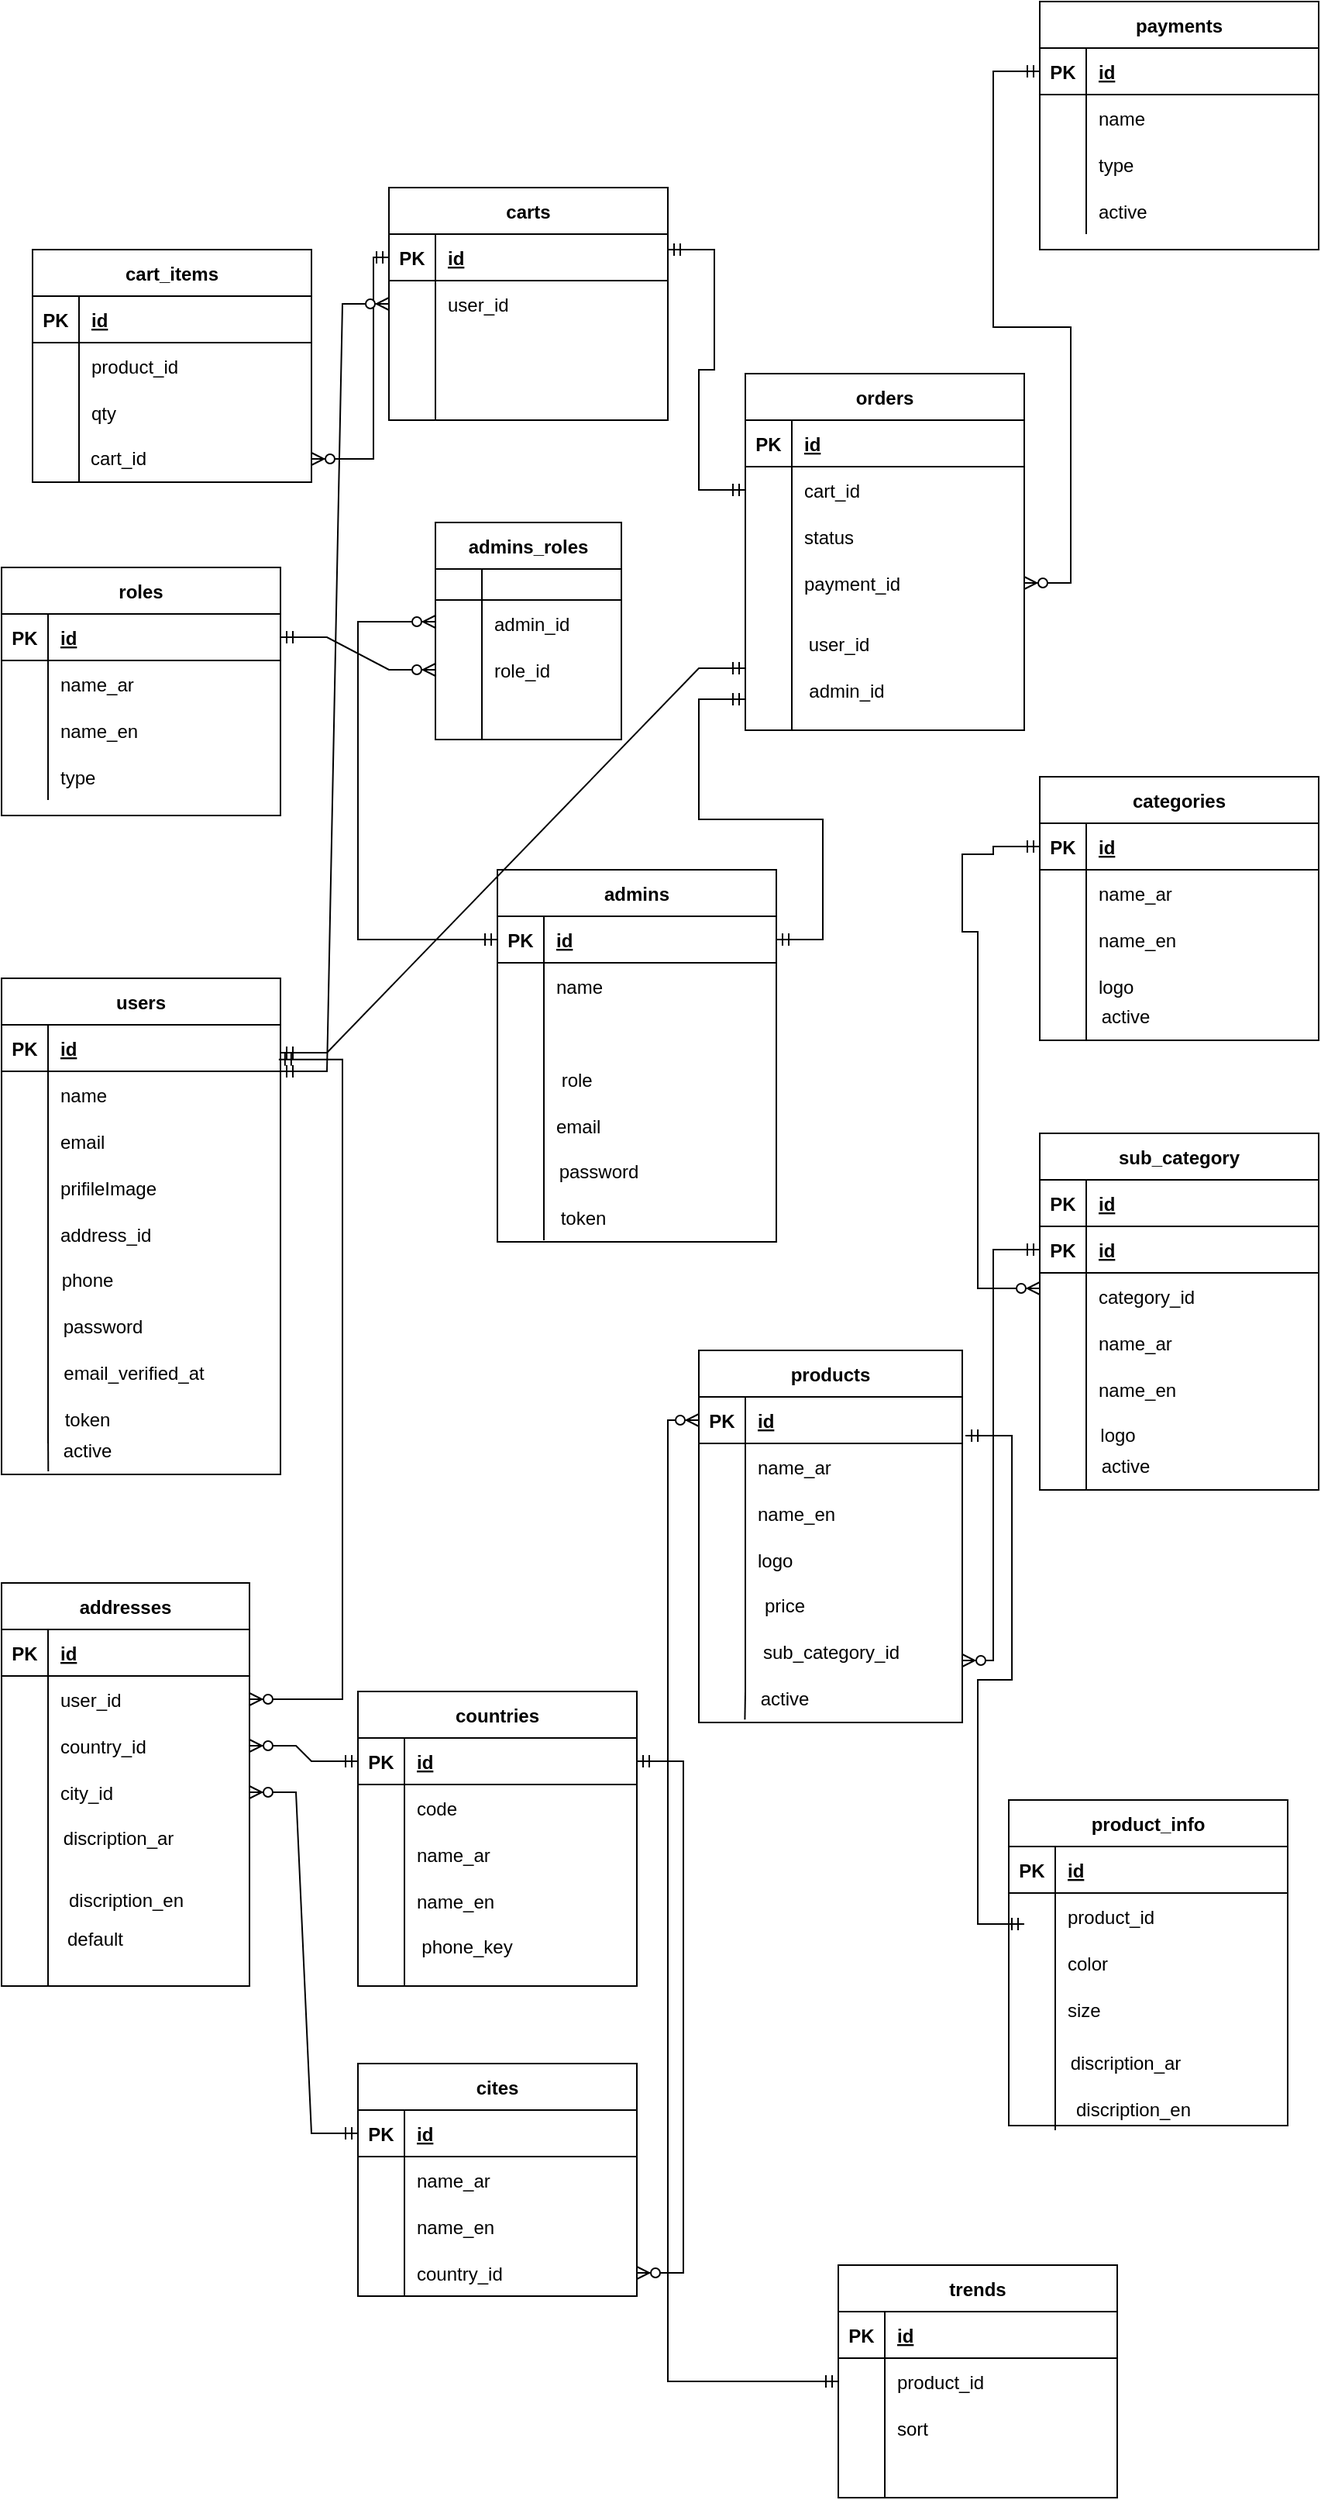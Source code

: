 <mxfile version="20.2.3" type="device"><diagram id="Zd0fjS8BodaRIoUwjIrR" name="Page-1"><mxGraphModel dx="1422" dy="1965" grid="1" gridSize="10" guides="1" tooltips="1" connect="1" arrows="1" fold="1" page="1" pageScale="1" pageWidth="850" pageHeight="1100" math="0" shadow="0"><root><mxCell id="0"/><mxCell id="1" parent="0"/><mxCell id="CNu2q_EyKpm2ft0FDaET-22" value="users" style="shape=table;startSize=30;container=1;collapsible=1;childLayout=tableLayout;fixedRows=1;rowLines=0;fontStyle=1;align=center;resizeLast=1;" parent="1" vertex="1"><mxGeometry y="80" width="180" height="320" as="geometry"/></mxCell><mxCell id="CNu2q_EyKpm2ft0FDaET-23" value="" style="shape=tableRow;horizontal=0;startSize=0;swimlaneHead=0;swimlaneBody=0;fillColor=none;collapsible=0;dropTarget=0;points=[[0,0.5],[1,0.5]];portConstraint=eastwest;top=0;left=0;right=0;bottom=1;" parent="CNu2q_EyKpm2ft0FDaET-22" vertex="1"><mxGeometry y="30" width="180" height="30" as="geometry"/></mxCell><mxCell id="CNu2q_EyKpm2ft0FDaET-24" value="PK" style="shape=partialRectangle;connectable=0;fillColor=none;top=0;left=0;bottom=0;right=0;fontStyle=1;overflow=hidden;" parent="CNu2q_EyKpm2ft0FDaET-23" vertex="1"><mxGeometry width="30" height="30" as="geometry"><mxRectangle width="30" height="30" as="alternateBounds"/></mxGeometry></mxCell><mxCell id="CNu2q_EyKpm2ft0FDaET-25" value="id" style="shape=partialRectangle;connectable=0;fillColor=none;top=0;left=0;bottom=0;right=0;align=left;spacingLeft=6;fontStyle=5;overflow=hidden;" parent="CNu2q_EyKpm2ft0FDaET-23" vertex="1"><mxGeometry x="30" width="150" height="30" as="geometry"><mxRectangle width="150" height="30" as="alternateBounds"/></mxGeometry></mxCell><mxCell id="CNu2q_EyKpm2ft0FDaET-26" value="" style="shape=tableRow;horizontal=0;startSize=0;swimlaneHead=0;swimlaneBody=0;fillColor=none;collapsible=0;dropTarget=0;points=[[0,0.5],[1,0.5]];portConstraint=eastwest;top=0;left=0;right=0;bottom=0;" parent="CNu2q_EyKpm2ft0FDaET-22" vertex="1"><mxGeometry y="60" width="180" height="30" as="geometry"/></mxCell><mxCell id="CNu2q_EyKpm2ft0FDaET-27" value="" style="shape=partialRectangle;connectable=0;fillColor=none;top=0;left=0;bottom=0;right=0;editable=1;overflow=hidden;" parent="CNu2q_EyKpm2ft0FDaET-26" vertex="1"><mxGeometry width="30" height="30" as="geometry"><mxRectangle width="30" height="30" as="alternateBounds"/></mxGeometry></mxCell><mxCell id="CNu2q_EyKpm2ft0FDaET-28" value="name" style="shape=partialRectangle;connectable=0;fillColor=none;top=0;left=0;bottom=0;right=0;align=left;spacingLeft=6;overflow=hidden;" parent="CNu2q_EyKpm2ft0FDaET-26" vertex="1"><mxGeometry x="30" width="150" height="30" as="geometry"><mxRectangle width="150" height="30" as="alternateBounds"/></mxGeometry></mxCell><mxCell id="C9HCEOo8GEtUUf3_ck9b-16" value="" style="shape=tableRow;horizontal=0;startSize=0;swimlaneHead=0;swimlaneBody=0;fillColor=none;collapsible=0;dropTarget=0;points=[[0,0.5],[1,0.5]];portConstraint=eastwest;top=0;left=0;right=0;bottom=0;" parent="CNu2q_EyKpm2ft0FDaET-22" vertex="1"><mxGeometry y="90" width="180" height="30" as="geometry"/></mxCell><mxCell id="C9HCEOo8GEtUUf3_ck9b-17" value="" style="shape=partialRectangle;connectable=0;fillColor=none;top=0;left=0;bottom=0;right=0;editable=1;overflow=hidden;" parent="C9HCEOo8GEtUUf3_ck9b-16" vertex="1"><mxGeometry width="30" height="30" as="geometry"><mxRectangle width="30" height="30" as="alternateBounds"/></mxGeometry></mxCell><mxCell id="C9HCEOo8GEtUUf3_ck9b-18" value="email" style="shape=partialRectangle;connectable=0;fillColor=none;top=0;left=0;bottom=0;right=0;align=left;spacingLeft=6;overflow=hidden;" parent="C9HCEOo8GEtUUf3_ck9b-16" vertex="1"><mxGeometry x="30" width="150" height="30" as="geometry"><mxRectangle width="150" height="30" as="alternateBounds"/></mxGeometry></mxCell><mxCell id="CNu2q_EyKpm2ft0FDaET-32" value="" style="shape=tableRow;horizontal=0;startSize=0;swimlaneHead=0;swimlaneBody=0;fillColor=none;collapsible=0;dropTarget=0;points=[[0,0.5],[1,0.5]];portConstraint=eastwest;top=0;left=0;right=0;bottom=0;" parent="CNu2q_EyKpm2ft0FDaET-22" vertex="1"><mxGeometry y="120" width="180" height="30" as="geometry"/></mxCell><mxCell id="CNu2q_EyKpm2ft0FDaET-33" value="" style="shape=partialRectangle;connectable=0;fillColor=none;top=0;left=0;bottom=0;right=0;editable=1;overflow=hidden;" parent="CNu2q_EyKpm2ft0FDaET-32" vertex="1"><mxGeometry width="30" height="30" as="geometry"><mxRectangle width="30" height="30" as="alternateBounds"/></mxGeometry></mxCell><mxCell id="CNu2q_EyKpm2ft0FDaET-34" value="prifileImage" style="shape=partialRectangle;connectable=0;fillColor=none;top=0;left=0;bottom=0;right=0;align=left;spacingLeft=6;overflow=hidden;" parent="CNu2q_EyKpm2ft0FDaET-32" vertex="1"><mxGeometry x="30" width="150" height="30" as="geometry"><mxRectangle width="150" height="30" as="alternateBounds"/></mxGeometry></mxCell><mxCell id="CNu2q_EyKpm2ft0FDaET-29" value="" style="shape=tableRow;horizontal=0;startSize=0;swimlaneHead=0;swimlaneBody=0;fillColor=none;collapsible=0;dropTarget=0;points=[[0,0.5],[1,0.5]];portConstraint=eastwest;top=0;left=0;right=0;bottom=0;" parent="CNu2q_EyKpm2ft0FDaET-22" vertex="1"><mxGeometry y="150" width="180" height="30" as="geometry"/></mxCell><mxCell id="CNu2q_EyKpm2ft0FDaET-30" value="" style="shape=partialRectangle;connectable=0;fillColor=none;top=0;left=0;bottom=0;right=0;editable=1;overflow=hidden;" parent="CNu2q_EyKpm2ft0FDaET-29" vertex="1"><mxGeometry width="30" height="30" as="geometry"><mxRectangle width="30" height="30" as="alternateBounds"/></mxGeometry></mxCell><mxCell id="CNu2q_EyKpm2ft0FDaET-31" value="address_id" style="shape=partialRectangle;connectable=0;fillColor=none;top=0;left=0;bottom=0;right=0;align=left;spacingLeft=6;overflow=hidden;" parent="CNu2q_EyKpm2ft0FDaET-29" vertex="1"><mxGeometry x="30" width="150" height="30" as="geometry"><mxRectangle width="150" height="30" as="alternateBounds"/></mxGeometry></mxCell><mxCell id="CNu2q_EyKpm2ft0FDaET-35" value="admins" style="shape=table;startSize=30;container=1;collapsible=1;childLayout=tableLayout;fixedRows=1;rowLines=0;fontStyle=1;align=center;resizeLast=1;" parent="1" vertex="1"><mxGeometry x="320" y="10" width="180" height="240" as="geometry"/></mxCell><mxCell id="CNu2q_EyKpm2ft0FDaET-36" value="" style="shape=tableRow;horizontal=0;startSize=0;swimlaneHead=0;swimlaneBody=0;fillColor=none;collapsible=0;dropTarget=0;points=[[0,0.5],[1,0.5]];portConstraint=eastwest;top=0;left=0;right=0;bottom=1;" parent="CNu2q_EyKpm2ft0FDaET-35" vertex="1"><mxGeometry y="30" width="180" height="30" as="geometry"/></mxCell><mxCell id="CNu2q_EyKpm2ft0FDaET-37" value="PK" style="shape=partialRectangle;connectable=0;fillColor=none;top=0;left=0;bottom=0;right=0;fontStyle=1;overflow=hidden;" parent="CNu2q_EyKpm2ft0FDaET-36" vertex="1"><mxGeometry width="30" height="30" as="geometry"><mxRectangle width="30" height="30" as="alternateBounds"/></mxGeometry></mxCell><mxCell id="CNu2q_EyKpm2ft0FDaET-38" value="id" style="shape=partialRectangle;connectable=0;fillColor=none;top=0;left=0;bottom=0;right=0;align=left;spacingLeft=6;fontStyle=5;overflow=hidden;" parent="CNu2q_EyKpm2ft0FDaET-36" vertex="1"><mxGeometry x="30" width="150" height="30" as="geometry"><mxRectangle width="150" height="30" as="alternateBounds"/></mxGeometry></mxCell><mxCell id="CNu2q_EyKpm2ft0FDaET-39" value="" style="shape=tableRow;horizontal=0;startSize=0;swimlaneHead=0;swimlaneBody=0;fillColor=none;collapsible=0;dropTarget=0;points=[[0,0.5],[1,0.5]];portConstraint=eastwest;top=0;left=0;right=0;bottom=0;" parent="CNu2q_EyKpm2ft0FDaET-35" vertex="1"><mxGeometry y="60" width="180" height="30" as="geometry"/></mxCell><mxCell id="CNu2q_EyKpm2ft0FDaET-40" value="" style="shape=partialRectangle;connectable=0;fillColor=none;top=0;left=0;bottom=0;right=0;editable=1;overflow=hidden;" parent="CNu2q_EyKpm2ft0FDaET-39" vertex="1"><mxGeometry width="30" height="30" as="geometry"><mxRectangle width="30" height="30" as="alternateBounds"/></mxGeometry></mxCell><mxCell id="CNu2q_EyKpm2ft0FDaET-41" value="name" style="shape=partialRectangle;connectable=0;fillColor=none;top=0;left=0;bottom=0;right=0;align=left;spacingLeft=6;overflow=hidden;" parent="CNu2q_EyKpm2ft0FDaET-39" vertex="1"><mxGeometry x="30" width="150" height="30" as="geometry"><mxRectangle width="150" height="30" as="alternateBounds"/></mxGeometry></mxCell><mxCell id="C9HCEOo8GEtUUf3_ck9b-13" value="" style="shape=tableRow;horizontal=0;startSize=0;swimlaneHead=0;swimlaneBody=0;fillColor=none;collapsible=0;dropTarget=0;points=[[0,0.5],[1,0.5]];portConstraint=eastwest;top=0;left=0;right=0;bottom=0;" parent="CNu2q_EyKpm2ft0FDaET-35" vertex="1"><mxGeometry y="90" width="180" height="30" as="geometry"/></mxCell><mxCell id="C9HCEOo8GEtUUf3_ck9b-14" value="" style="shape=partialRectangle;connectable=0;fillColor=none;top=0;left=0;bottom=0;right=0;editable=1;overflow=hidden;" parent="C9HCEOo8GEtUUf3_ck9b-13" vertex="1"><mxGeometry width="30" height="30" as="geometry"><mxRectangle width="30" height="30" as="alternateBounds"/></mxGeometry></mxCell><mxCell id="C9HCEOo8GEtUUf3_ck9b-15" value="" style="shape=partialRectangle;connectable=0;fillColor=none;top=0;left=0;bottom=0;right=0;align=left;spacingLeft=6;overflow=hidden;" parent="C9HCEOo8GEtUUf3_ck9b-13" vertex="1"><mxGeometry x="30" width="150" height="30" as="geometry"><mxRectangle width="150" height="30" as="alternateBounds"/></mxGeometry></mxCell><mxCell id="CNu2q_EyKpm2ft0FDaET-42" value="" style="shape=tableRow;horizontal=0;startSize=0;swimlaneHead=0;swimlaneBody=0;fillColor=none;collapsible=0;dropTarget=0;points=[[0,0.5],[1,0.5]];portConstraint=eastwest;top=0;left=0;right=0;bottom=0;" parent="CNu2q_EyKpm2ft0FDaET-35" vertex="1"><mxGeometry y="120" width="180" height="30" as="geometry"/></mxCell><mxCell id="CNu2q_EyKpm2ft0FDaET-43" value="" style="shape=partialRectangle;connectable=0;fillColor=none;top=0;left=0;bottom=0;right=0;editable=1;overflow=hidden;" parent="CNu2q_EyKpm2ft0FDaET-42" vertex="1"><mxGeometry width="30" height="30" as="geometry"><mxRectangle width="30" height="30" as="alternateBounds"/></mxGeometry></mxCell><mxCell id="CNu2q_EyKpm2ft0FDaET-44" value=" role" style="shape=partialRectangle;connectable=0;fillColor=none;top=0;left=0;bottom=0;right=0;align=left;spacingLeft=6;overflow=hidden;" parent="CNu2q_EyKpm2ft0FDaET-42" vertex="1"><mxGeometry x="30" width="150" height="30" as="geometry"><mxRectangle width="150" height="30" as="alternateBounds"/></mxGeometry></mxCell><mxCell id="CNu2q_EyKpm2ft0FDaET-45" value="" style="shape=tableRow;horizontal=0;startSize=0;swimlaneHead=0;swimlaneBody=0;fillColor=none;collapsible=0;dropTarget=0;points=[[0,0.5],[1,0.5]];portConstraint=eastwest;top=0;left=0;right=0;bottom=0;" parent="CNu2q_EyKpm2ft0FDaET-35" vertex="1"><mxGeometry y="150" width="180" height="30" as="geometry"/></mxCell><mxCell id="CNu2q_EyKpm2ft0FDaET-46" value="" style="shape=partialRectangle;connectable=0;fillColor=none;top=0;left=0;bottom=0;right=0;editable=1;overflow=hidden;" parent="CNu2q_EyKpm2ft0FDaET-45" vertex="1"><mxGeometry width="30" height="30" as="geometry"><mxRectangle width="30" height="30" as="alternateBounds"/></mxGeometry></mxCell><mxCell id="CNu2q_EyKpm2ft0FDaET-47" value="email" style="shape=partialRectangle;connectable=0;fillColor=none;top=0;left=0;bottom=0;right=0;align=left;spacingLeft=6;overflow=hidden;" parent="CNu2q_EyKpm2ft0FDaET-45" vertex="1"><mxGeometry x="30" width="150" height="30" as="geometry"><mxRectangle width="150" height="30" as="alternateBounds"/></mxGeometry></mxCell><mxCell id="CNu2q_EyKpm2ft0FDaET-48" value="categories" style="shape=table;startSize=30;container=1;collapsible=1;childLayout=tableLayout;fixedRows=1;rowLines=0;fontStyle=1;align=center;resizeLast=1;" parent="1" vertex="1"><mxGeometry x="670" y="-50" width="180" height="170" as="geometry"/></mxCell><mxCell id="CNu2q_EyKpm2ft0FDaET-49" value="" style="shape=tableRow;horizontal=0;startSize=0;swimlaneHead=0;swimlaneBody=0;fillColor=none;collapsible=0;dropTarget=0;points=[[0,0.5],[1,0.5]];portConstraint=eastwest;top=0;left=0;right=0;bottom=1;" parent="CNu2q_EyKpm2ft0FDaET-48" vertex="1"><mxGeometry y="30" width="180" height="30" as="geometry"/></mxCell><mxCell id="CNu2q_EyKpm2ft0FDaET-50" value="PK" style="shape=partialRectangle;connectable=0;fillColor=none;top=0;left=0;bottom=0;right=0;fontStyle=1;overflow=hidden;" parent="CNu2q_EyKpm2ft0FDaET-49" vertex="1"><mxGeometry width="30" height="30" as="geometry"><mxRectangle width="30" height="30" as="alternateBounds"/></mxGeometry></mxCell><mxCell id="CNu2q_EyKpm2ft0FDaET-51" value="id" style="shape=partialRectangle;connectable=0;fillColor=none;top=0;left=0;bottom=0;right=0;align=left;spacingLeft=6;fontStyle=5;overflow=hidden;" parent="CNu2q_EyKpm2ft0FDaET-49" vertex="1"><mxGeometry x="30" width="150" height="30" as="geometry"><mxRectangle width="150" height="30" as="alternateBounds"/></mxGeometry></mxCell><mxCell id="CNu2q_EyKpm2ft0FDaET-52" value="" style="shape=tableRow;horizontal=0;startSize=0;swimlaneHead=0;swimlaneBody=0;fillColor=none;collapsible=0;dropTarget=0;points=[[0,0.5],[1,0.5]];portConstraint=eastwest;top=0;left=0;right=0;bottom=0;" parent="CNu2q_EyKpm2ft0FDaET-48" vertex="1"><mxGeometry y="60" width="180" height="30" as="geometry"/></mxCell><mxCell id="CNu2q_EyKpm2ft0FDaET-53" value="" style="shape=partialRectangle;connectable=0;fillColor=none;top=0;left=0;bottom=0;right=0;editable=1;overflow=hidden;" parent="CNu2q_EyKpm2ft0FDaET-52" vertex="1"><mxGeometry width="30" height="30" as="geometry"><mxRectangle width="30" height="30" as="alternateBounds"/></mxGeometry></mxCell><mxCell id="CNu2q_EyKpm2ft0FDaET-54" value="name_ar" style="shape=partialRectangle;connectable=0;fillColor=none;top=0;left=0;bottom=0;right=0;align=left;spacingLeft=6;overflow=hidden;" parent="CNu2q_EyKpm2ft0FDaET-52" vertex="1"><mxGeometry x="30" width="150" height="30" as="geometry"><mxRectangle width="150" height="30" as="alternateBounds"/></mxGeometry></mxCell><mxCell id="CNu2q_EyKpm2ft0FDaET-55" value="" style="shape=tableRow;horizontal=0;startSize=0;swimlaneHead=0;swimlaneBody=0;fillColor=none;collapsible=0;dropTarget=0;points=[[0,0.5],[1,0.5]];portConstraint=eastwest;top=0;left=0;right=0;bottom=0;" parent="CNu2q_EyKpm2ft0FDaET-48" vertex="1"><mxGeometry y="90" width="180" height="30" as="geometry"/></mxCell><mxCell id="CNu2q_EyKpm2ft0FDaET-56" value="" style="shape=partialRectangle;connectable=0;fillColor=none;top=0;left=0;bottom=0;right=0;editable=1;overflow=hidden;" parent="CNu2q_EyKpm2ft0FDaET-55" vertex="1"><mxGeometry width="30" height="30" as="geometry"><mxRectangle width="30" height="30" as="alternateBounds"/></mxGeometry></mxCell><mxCell id="CNu2q_EyKpm2ft0FDaET-57" value="name_en" style="shape=partialRectangle;connectable=0;fillColor=none;top=0;left=0;bottom=0;right=0;align=left;spacingLeft=6;overflow=hidden;" parent="CNu2q_EyKpm2ft0FDaET-55" vertex="1"><mxGeometry x="30" width="150" height="30" as="geometry"><mxRectangle width="150" height="30" as="alternateBounds"/></mxGeometry></mxCell><mxCell id="CNu2q_EyKpm2ft0FDaET-58" value="" style="shape=tableRow;horizontal=0;startSize=0;swimlaneHead=0;swimlaneBody=0;fillColor=none;collapsible=0;dropTarget=0;points=[[0,0.5],[1,0.5]];portConstraint=eastwest;top=0;left=0;right=0;bottom=0;" parent="CNu2q_EyKpm2ft0FDaET-48" vertex="1"><mxGeometry y="120" width="180" height="30" as="geometry"/></mxCell><mxCell id="CNu2q_EyKpm2ft0FDaET-59" value="" style="shape=partialRectangle;connectable=0;fillColor=none;top=0;left=0;bottom=0;right=0;editable=1;overflow=hidden;" parent="CNu2q_EyKpm2ft0FDaET-58" vertex="1"><mxGeometry width="30" height="30" as="geometry"><mxRectangle width="30" height="30" as="alternateBounds"/></mxGeometry></mxCell><mxCell id="CNu2q_EyKpm2ft0FDaET-60" value="logo" style="shape=partialRectangle;connectable=0;fillColor=none;top=0;left=0;bottom=0;right=0;align=left;spacingLeft=6;overflow=hidden;" parent="CNu2q_EyKpm2ft0FDaET-58" vertex="1"><mxGeometry x="30" width="150" height="30" as="geometry"><mxRectangle width="150" height="30" as="alternateBounds"/></mxGeometry></mxCell><mxCell id="CNu2q_EyKpm2ft0FDaET-62" value="&lt;div style=&quot;line-height: 19px;&quot;&gt;&lt;span style=&quot;background-color: rgb(255, 255, 255);&quot;&gt;email_verified_at&lt;/span&gt;&lt;br&gt;&lt;/div&gt;" style="text;html=1;align=center;verticalAlign=middle;resizable=0;points=[];autosize=1;strokeColor=none;fillColor=none;" parent="1" vertex="1"><mxGeometry x="30" y="320" width="110" height="30" as="geometry"/></mxCell><mxCell id="CNu2q_EyKpm2ft0FDaET-63" value="" style="endArrow=none;html=1;rounded=0;" parent="1" edge="1"><mxGeometry width="50" height="50" relative="1" as="geometry"><mxPoint x="30" y="380" as="sourcePoint"/><mxPoint x="30" y="240" as="targetPoint"/><Array as="points"><mxPoint x="30" y="290"/></Array></mxGeometry></mxCell><mxCell id="CNu2q_EyKpm2ft0FDaET-64" value="password" style="text;html=1;align=center;verticalAlign=middle;resizable=0;points=[];autosize=1;strokeColor=none;fillColor=none;" parent="1" vertex="1"><mxGeometry x="30" y="290" width="70" height="30" as="geometry"/></mxCell><mxCell id="C9HCEOo8GEtUUf3_ck9b-1" value="&lt;div style=&quot;text-align: left;&quot;&gt;&lt;br&gt;&lt;/div&gt;" style="text;html=1;align=center;verticalAlign=middle;resizable=0;points=[];autosize=1;strokeColor=none;fillColor=none;" parent="1" vertex="1"><mxGeometry x="60" y="270" width="20" height="30" as="geometry"/></mxCell><mxCell id="C9HCEOo8GEtUUf3_ck9b-5" value="phone" style="text;html=1;align=center;verticalAlign=middle;resizable=0;points=[];autosize=1;strokeColor=none;fillColor=none;" parent="1" vertex="1"><mxGeometry x="25" y="260" width="60" height="30" as="geometry"/></mxCell><mxCell id="C9HCEOo8GEtUUf3_ck9b-7" value="" style="endArrow=none;html=1;rounded=0;exitX=0;exitY=0.967;exitDx=0;exitDy=0;exitPerimeter=0;" parent="1" source="C9HCEOo8GEtUUf3_ck9b-10" edge="1"><mxGeometry width="50" height="50" relative="1" as="geometry"><mxPoint x="350" y="290" as="sourcePoint"/><mxPoint x="350" y="180" as="targetPoint"/></mxGeometry></mxCell><mxCell id="C9HCEOo8GEtUUf3_ck9b-8" value="password" style="text;html=1;align=center;verticalAlign=middle;resizable=0;points=[];autosize=1;strokeColor=none;fillColor=none;" parent="1" vertex="1"><mxGeometry x="350" y="190" width="70" height="30" as="geometry"/></mxCell><mxCell id="C9HCEOo8GEtUUf3_ck9b-10" value="token" style="text;html=1;align=center;verticalAlign=middle;resizable=0;points=[];autosize=1;strokeColor=none;fillColor=none;" parent="1" vertex="1"><mxGeometry x="350" y="220" width="50" height="30" as="geometry"/></mxCell><mxCell id="C9HCEOo8GEtUUf3_ck9b-11" value="token" style="text;html=1;align=center;verticalAlign=middle;resizable=0;points=[];autosize=1;strokeColor=none;fillColor=none;" parent="1" vertex="1"><mxGeometry x="30" y="350" width="50" height="30" as="geometry"/></mxCell><mxCell id="C9HCEOo8GEtUUf3_ck9b-12" value="" style="endArrow=none;html=1;rounded=0;exitX=0.003;exitY=0.933;exitDx=0;exitDy=0;exitPerimeter=0;" parent="1" source="TaqDH5e4WJhdlSARyhpB-128" edge="1"><mxGeometry width="50" height="50" relative="1" as="geometry"><mxPoint x="30" y="450" as="sourcePoint"/><mxPoint x="30" y="370" as="targetPoint"/></mxGeometry></mxCell><mxCell id="C9HCEOo8GEtUUf3_ck9b-19" value="products" style="shape=table;startSize=30;container=1;collapsible=1;childLayout=tableLayout;fixedRows=1;rowLines=0;fontStyle=1;align=center;resizeLast=1;" parent="1" vertex="1"><mxGeometry x="450" y="320" width="170" height="240" as="geometry"/></mxCell><mxCell id="C9HCEOo8GEtUUf3_ck9b-20" value="" style="shape=tableRow;horizontal=0;startSize=0;swimlaneHead=0;swimlaneBody=0;fillColor=none;collapsible=0;dropTarget=0;points=[[0,0.5],[1,0.5]];portConstraint=eastwest;top=0;left=0;right=0;bottom=1;" parent="C9HCEOo8GEtUUf3_ck9b-19" vertex="1"><mxGeometry y="30" width="170" height="30" as="geometry"/></mxCell><mxCell id="C9HCEOo8GEtUUf3_ck9b-21" value="PK" style="shape=partialRectangle;connectable=0;fillColor=none;top=0;left=0;bottom=0;right=0;fontStyle=1;overflow=hidden;" parent="C9HCEOo8GEtUUf3_ck9b-20" vertex="1"><mxGeometry width="30" height="30" as="geometry"><mxRectangle width="30" height="30" as="alternateBounds"/></mxGeometry></mxCell><mxCell id="C9HCEOo8GEtUUf3_ck9b-22" value="id" style="shape=partialRectangle;connectable=0;fillColor=none;top=0;left=0;bottom=0;right=0;align=left;spacingLeft=6;fontStyle=5;overflow=hidden;" parent="C9HCEOo8GEtUUf3_ck9b-20" vertex="1"><mxGeometry x="30" width="140" height="30" as="geometry"><mxRectangle width="140" height="30" as="alternateBounds"/></mxGeometry></mxCell><mxCell id="C9HCEOo8GEtUUf3_ck9b-23" value="" style="shape=tableRow;horizontal=0;startSize=0;swimlaneHead=0;swimlaneBody=0;fillColor=none;collapsible=0;dropTarget=0;points=[[0,0.5],[1,0.5]];portConstraint=eastwest;top=0;left=0;right=0;bottom=0;" parent="C9HCEOo8GEtUUf3_ck9b-19" vertex="1"><mxGeometry y="60" width="170" height="30" as="geometry"/></mxCell><mxCell id="C9HCEOo8GEtUUf3_ck9b-24" value="" style="shape=partialRectangle;connectable=0;fillColor=none;top=0;left=0;bottom=0;right=0;editable=1;overflow=hidden;" parent="C9HCEOo8GEtUUf3_ck9b-23" vertex="1"><mxGeometry width="30" height="30" as="geometry"><mxRectangle width="30" height="30" as="alternateBounds"/></mxGeometry></mxCell><mxCell id="C9HCEOo8GEtUUf3_ck9b-25" value="name_ar" style="shape=partialRectangle;connectable=0;fillColor=none;top=0;left=0;bottom=0;right=0;align=left;spacingLeft=6;overflow=hidden;" parent="C9HCEOo8GEtUUf3_ck9b-23" vertex="1"><mxGeometry x="30" width="140" height="30" as="geometry"><mxRectangle width="140" height="30" as="alternateBounds"/></mxGeometry></mxCell><mxCell id="C9HCEOo8GEtUUf3_ck9b-26" value="" style="shape=tableRow;horizontal=0;startSize=0;swimlaneHead=0;swimlaneBody=0;fillColor=none;collapsible=0;dropTarget=0;points=[[0,0.5],[1,0.5]];portConstraint=eastwest;top=0;left=0;right=0;bottom=0;" parent="C9HCEOo8GEtUUf3_ck9b-19" vertex="1"><mxGeometry y="90" width="170" height="30" as="geometry"/></mxCell><mxCell id="C9HCEOo8GEtUUf3_ck9b-27" value="" style="shape=partialRectangle;connectable=0;fillColor=none;top=0;left=0;bottom=0;right=0;editable=1;overflow=hidden;" parent="C9HCEOo8GEtUUf3_ck9b-26" vertex="1"><mxGeometry width="30" height="30" as="geometry"><mxRectangle width="30" height="30" as="alternateBounds"/></mxGeometry></mxCell><mxCell id="C9HCEOo8GEtUUf3_ck9b-28" value="name_en" style="shape=partialRectangle;connectable=0;fillColor=none;top=0;left=0;bottom=0;right=0;align=left;spacingLeft=6;overflow=hidden;" parent="C9HCEOo8GEtUUf3_ck9b-26" vertex="1"><mxGeometry x="30" width="140" height="30" as="geometry"><mxRectangle width="140" height="30" as="alternateBounds"/></mxGeometry></mxCell><mxCell id="C9HCEOo8GEtUUf3_ck9b-29" value="" style="shape=tableRow;horizontal=0;startSize=0;swimlaneHead=0;swimlaneBody=0;fillColor=none;collapsible=0;dropTarget=0;points=[[0,0.5],[1,0.5]];portConstraint=eastwest;top=0;left=0;right=0;bottom=0;" parent="C9HCEOo8GEtUUf3_ck9b-19" vertex="1"><mxGeometry y="120" width="170" height="30" as="geometry"/></mxCell><mxCell id="C9HCEOo8GEtUUf3_ck9b-30" value="" style="shape=partialRectangle;connectable=0;fillColor=none;top=0;left=0;bottom=0;right=0;editable=1;overflow=hidden;" parent="C9HCEOo8GEtUUf3_ck9b-29" vertex="1"><mxGeometry width="30" height="30" as="geometry"><mxRectangle width="30" height="30" as="alternateBounds"/></mxGeometry></mxCell><mxCell id="C9HCEOo8GEtUUf3_ck9b-31" value="logo" style="shape=partialRectangle;connectable=0;fillColor=none;top=0;left=0;bottom=0;right=0;align=left;spacingLeft=6;overflow=hidden;" parent="C9HCEOo8GEtUUf3_ck9b-29" vertex="1"><mxGeometry x="30" width="140" height="30" as="geometry"><mxRectangle width="140" height="30" as="alternateBounds"/></mxGeometry></mxCell><mxCell id="C9HCEOo8GEtUUf3_ck9b-32" value="sub_category_id" style="text;html=1;align=center;verticalAlign=middle;resizable=0;points=[];autosize=1;strokeColor=none;fillColor=none;" parent="1" vertex="1"><mxGeometry x="480" y="500" width="110" height="30" as="geometry"/></mxCell><mxCell id="C9HCEOo8GEtUUf3_ck9b-33" value="" style="endArrow=none;html=1;rounded=0;" parent="1" edge="1"><mxGeometry width="50" height="50" relative="1" as="geometry"><mxPoint x="480" y="540" as="sourcePoint"/><mxPoint x="480" y="470" as="targetPoint"/></mxGeometry></mxCell><mxCell id="C9HCEOo8GEtUUf3_ck9b-34" value="price" style="text;html=1;align=center;verticalAlign=middle;resizable=0;points=[];autosize=1;strokeColor=none;fillColor=none;" parent="1" vertex="1"><mxGeometry x="480" y="470" width="50" height="30" as="geometry"/></mxCell><mxCell id="C9HCEOo8GEtUUf3_ck9b-35" value="countries" style="shape=table;startSize=30;container=1;collapsible=1;childLayout=tableLayout;fixedRows=1;rowLines=0;fontStyle=1;align=center;resizeLast=1;" parent="1" vertex="1"><mxGeometry x="230" y="540" width="180" height="190" as="geometry"/></mxCell><mxCell id="C9HCEOo8GEtUUf3_ck9b-36" value="" style="shape=tableRow;horizontal=0;startSize=0;swimlaneHead=0;swimlaneBody=0;fillColor=none;collapsible=0;dropTarget=0;points=[[0,0.5],[1,0.5]];portConstraint=eastwest;top=0;left=0;right=0;bottom=1;" parent="C9HCEOo8GEtUUf3_ck9b-35" vertex="1"><mxGeometry y="30" width="180" height="30" as="geometry"/></mxCell><mxCell id="C9HCEOo8GEtUUf3_ck9b-37" value="PK" style="shape=partialRectangle;connectable=0;fillColor=none;top=0;left=0;bottom=0;right=0;fontStyle=1;overflow=hidden;" parent="C9HCEOo8GEtUUf3_ck9b-36" vertex="1"><mxGeometry width="30" height="30" as="geometry"><mxRectangle width="30" height="30" as="alternateBounds"/></mxGeometry></mxCell><mxCell id="C9HCEOo8GEtUUf3_ck9b-38" value="id" style="shape=partialRectangle;connectable=0;fillColor=none;top=0;left=0;bottom=0;right=0;align=left;spacingLeft=6;fontStyle=5;overflow=hidden;" parent="C9HCEOo8GEtUUf3_ck9b-36" vertex="1"><mxGeometry x="30" width="150" height="30" as="geometry"><mxRectangle width="150" height="30" as="alternateBounds"/></mxGeometry></mxCell><mxCell id="C9HCEOo8GEtUUf3_ck9b-39" value="" style="shape=tableRow;horizontal=0;startSize=0;swimlaneHead=0;swimlaneBody=0;fillColor=none;collapsible=0;dropTarget=0;points=[[0,0.5],[1,0.5]];portConstraint=eastwest;top=0;left=0;right=0;bottom=0;" parent="C9HCEOo8GEtUUf3_ck9b-35" vertex="1"><mxGeometry y="60" width="180" height="30" as="geometry"/></mxCell><mxCell id="C9HCEOo8GEtUUf3_ck9b-40" value="" style="shape=partialRectangle;connectable=0;fillColor=none;top=0;left=0;bottom=0;right=0;editable=1;overflow=hidden;" parent="C9HCEOo8GEtUUf3_ck9b-39" vertex="1"><mxGeometry width="30" height="30" as="geometry"><mxRectangle width="30" height="30" as="alternateBounds"/></mxGeometry></mxCell><mxCell id="C9HCEOo8GEtUUf3_ck9b-41" value="code" style="shape=partialRectangle;connectable=0;fillColor=none;top=0;left=0;bottom=0;right=0;align=left;spacingLeft=6;overflow=hidden;" parent="C9HCEOo8GEtUUf3_ck9b-39" vertex="1"><mxGeometry x="30" width="150" height="30" as="geometry"><mxRectangle width="150" height="30" as="alternateBounds"/></mxGeometry></mxCell><mxCell id="C9HCEOo8GEtUUf3_ck9b-42" value="" style="shape=tableRow;horizontal=0;startSize=0;swimlaneHead=0;swimlaneBody=0;fillColor=none;collapsible=0;dropTarget=0;points=[[0,0.5],[1,0.5]];portConstraint=eastwest;top=0;left=0;right=0;bottom=0;" parent="C9HCEOo8GEtUUf3_ck9b-35" vertex="1"><mxGeometry y="90" width="180" height="30" as="geometry"/></mxCell><mxCell id="C9HCEOo8GEtUUf3_ck9b-43" value="" style="shape=partialRectangle;connectable=0;fillColor=none;top=0;left=0;bottom=0;right=0;editable=1;overflow=hidden;" parent="C9HCEOo8GEtUUf3_ck9b-42" vertex="1"><mxGeometry width="30" height="30" as="geometry"><mxRectangle width="30" height="30" as="alternateBounds"/></mxGeometry></mxCell><mxCell id="C9HCEOo8GEtUUf3_ck9b-44" value="name_ar" style="shape=partialRectangle;connectable=0;fillColor=none;top=0;left=0;bottom=0;right=0;align=left;spacingLeft=6;overflow=hidden;" parent="C9HCEOo8GEtUUf3_ck9b-42" vertex="1"><mxGeometry x="30" width="150" height="30" as="geometry"><mxRectangle width="150" height="30" as="alternateBounds"/></mxGeometry></mxCell><mxCell id="C9HCEOo8GEtUUf3_ck9b-45" value="" style="shape=tableRow;horizontal=0;startSize=0;swimlaneHead=0;swimlaneBody=0;fillColor=none;collapsible=0;dropTarget=0;points=[[0,0.5],[1,0.5]];portConstraint=eastwest;top=0;left=0;right=0;bottom=0;" parent="C9HCEOo8GEtUUf3_ck9b-35" vertex="1"><mxGeometry y="120" width="180" height="30" as="geometry"/></mxCell><mxCell id="C9HCEOo8GEtUUf3_ck9b-46" value="" style="shape=partialRectangle;connectable=0;fillColor=none;top=0;left=0;bottom=0;right=0;editable=1;overflow=hidden;" parent="C9HCEOo8GEtUUf3_ck9b-45" vertex="1"><mxGeometry width="30" height="30" as="geometry"><mxRectangle width="30" height="30" as="alternateBounds"/></mxGeometry></mxCell><mxCell id="C9HCEOo8GEtUUf3_ck9b-47" value="name_en" style="shape=partialRectangle;connectable=0;fillColor=none;top=0;left=0;bottom=0;right=0;align=left;spacingLeft=6;overflow=hidden;" parent="C9HCEOo8GEtUUf3_ck9b-45" vertex="1"><mxGeometry x="30" width="150" height="30" as="geometry"><mxRectangle width="150" height="30" as="alternateBounds"/></mxGeometry></mxCell><mxCell id="C9HCEOo8GEtUUf3_ck9b-48" value="product_info" style="shape=table;startSize=30;container=1;collapsible=1;childLayout=tableLayout;fixedRows=1;rowLines=0;fontStyle=1;align=center;resizeLast=1;" parent="1" vertex="1"><mxGeometry x="650" y="610" width="180" height="210" as="geometry"/></mxCell><mxCell id="C9HCEOo8GEtUUf3_ck9b-49" value="" style="shape=tableRow;horizontal=0;startSize=0;swimlaneHead=0;swimlaneBody=0;fillColor=none;collapsible=0;dropTarget=0;points=[[0,0.5],[1,0.5]];portConstraint=eastwest;top=0;left=0;right=0;bottom=1;" parent="C9HCEOo8GEtUUf3_ck9b-48" vertex="1"><mxGeometry y="30" width="180" height="30" as="geometry"/></mxCell><mxCell id="C9HCEOo8GEtUUf3_ck9b-50" value="PK" style="shape=partialRectangle;connectable=0;fillColor=none;top=0;left=0;bottom=0;right=0;fontStyle=1;overflow=hidden;" parent="C9HCEOo8GEtUUf3_ck9b-49" vertex="1"><mxGeometry width="30" height="30" as="geometry"><mxRectangle width="30" height="30" as="alternateBounds"/></mxGeometry></mxCell><mxCell id="C9HCEOo8GEtUUf3_ck9b-51" value="id" style="shape=partialRectangle;connectable=0;fillColor=none;top=0;left=0;bottom=0;right=0;align=left;spacingLeft=6;fontStyle=5;overflow=hidden;" parent="C9HCEOo8GEtUUf3_ck9b-49" vertex="1"><mxGeometry x="30" width="150" height="30" as="geometry"><mxRectangle width="150" height="30" as="alternateBounds"/></mxGeometry></mxCell><mxCell id="C9HCEOo8GEtUUf3_ck9b-52" value="" style="shape=tableRow;horizontal=0;startSize=0;swimlaneHead=0;swimlaneBody=0;fillColor=none;collapsible=0;dropTarget=0;points=[[0,0.5],[1,0.5]];portConstraint=eastwest;top=0;left=0;right=0;bottom=0;" parent="C9HCEOo8GEtUUf3_ck9b-48" vertex="1"><mxGeometry y="60" width="180" height="30" as="geometry"/></mxCell><mxCell id="C9HCEOo8GEtUUf3_ck9b-53" value="" style="shape=partialRectangle;connectable=0;fillColor=none;top=0;left=0;bottom=0;right=0;editable=1;overflow=hidden;" parent="C9HCEOo8GEtUUf3_ck9b-52" vertex="1"><mxGeometry width="30" height="30" as="geometry"><mxRectangle width="30" height="30" as="alternateBounds"/></mxGeometry></mxCell><mxCell id="C9HCEOo8GEtUUf3_ck9b-54" value="product_id" style="shape=partialRectangle;connectable=0;fillColor=none;top=0;left=0;bottom=0;right=0;align=left;spacingLeft=6;overflow=hidden;" parent="C9HCEOo8GEtUUf3_ck9b-52" vertex="1"><mxGeometry x="30" width="150" height="30" as="geometry"><mxRectangle width="150" height="30" as="alternateBounds"/></mxGeometry></mxCell><mxCell id="C9HCEOo8GEtUUf3_ck9b-55" value="" style="shape=tableRow;horizontal=0;startSize=0;swimlaneHead=0;swimlaneBody=0;fillColor=none;collapsible=0;dropTarget=0;points=[[0,0.5],[1,0.5]];portConstraint=eastwest;top=0;left=0;right=0;bottom=0;" parent="C9HCEOo8GEtUUf3_ck9b-48" vertex="1"><mxGeometry y="90" width="180" height="30" as="geometry"/></mxCell><mxCell id="C9HCEOo8GEtUUf3_ck9b-56" value="" style="shape=partialRectangle;connectable=0;fillColor=none;top=0;left=0;bottom=0;right=0;editable=1;overflow=hidden;" parent="C9HCEOo8GEtUUf3_ck9b-55" vertex="1"><mxGeometry width="30" height="30" as="geometry"><mxRectangle width="30" height="30" as="alternateBounds"/></mxGeometry></mxCell><mxCell id="C9HCEOo8GEtUUf3_ck9b-57" value="color" style="shape=partialRectangle;connectable=0;fillColor=none;top=0;left=0;bottom=0;right=0;align=left;spacingLeft=6;overflow=hidden;" parent="C9HCEOo8GEtUUf3_ck9b-55" vertex="1"><mxGeometry x="30" width="150" height="30" as="geometry"><mxRectangle width="150" height="30" as="alternateBounds"/></mxGeometry></mxCell><mxCell id="C9HCEOo8GEtUUf3_ck9b-58" value="" style="shape=tableRow;horizontal=0;startSize=0;swimlaneHead=0;swimlaneBody=0;fillColor=none;collapsible=0;dropTarget=0;points=[[0,0.5],[1,0.5]];portConstraint=eastwest;top=0;left=0;right=0;bottom=0;" parent="C9HCEOo8GEtUUf3_ck9b-48" vertex="1"><mxGeometry y="120" width="180" height="30" as="geometry"/></mxCell><mxCell id="C9HCEOo8GEtUUf3_ck9b-59" value="" style="shape=partialRectangle;connectable=0;fillColor=none;top=0;left=0;bottom=0;right=0;editable=1;overflow=hidden;" parent="C9HCEOo8GEtUUf3_ck9b-58" vertex="1"><mxGeometry width="30" height="30" as="geometry"><mxRectangle width="30" height="30" as="alternateBounds"/></mxGeometry></mxCell><mxCell id="C9HCEOo8GEtUUf3_ck9b-60" value="size" style="shape=partialRectangle;connectable=0;fillColor=none;top=0;left=0;bottom=0;right=0;align=left;spacingLeft=6;overflow=hidden;" parent="C9HCEOo8GEtUUf3_ck9b-58" vertex="1"><mxGeometry x="30" width="150" height="30" as="geometry"><mxRectangle width="150" height="30" as="alternateBounds"/></mxGeometry></mxCell><mxCell id="C9HCEOo8GEtUUf3_ck9b-61" value="" style="endArrow=none;html=1;rounded=0;exitX=0;exitY=0.933;exitDx=0;exitDy=0;exitPerimeter=0;" parent="1" edge="1" source="C9HCEOo8GEtUUf3_ck9b-63"><mxGeometry width="50" height="50" relative="1" as="geometry"><mxPoint x="680" y="850" as="sourcePoint"/><mxPoint x="680" y="760" as="targetPoint"/></mxGeometry></mxCell><mxCell id="C9HCEOo8GEtUUf3_ck9b-62" value="discription_ar" style="text;html=1;align=center;verticalAlign=middle;resizable=0;points=[];autosize=1;strokeColor=none;fillColor=none;" parent="1" vertex="1"><mxGeometry x="680" y="765" width="90" height="30" as="geometry"/></mxCell><mxCell id="C9HCEOo8GEtUUf3_ck9b-63" value="discription_en" style="text;html=1;align=center;verticalAlign=middle;resizable=0;points=[];autosize=1;strokeColor=none;fillColor=none;" parent="1" vertex="1"><mxGeometry x="680" y="795" width="100" height="30" as="geometry"/></mxCell><mxCell id="C9HCEOo8GEtUUf3_ck9b-64" value="" style="endArrow=none;html=1;rounded=0;" parent="1" edge="1"><mxGeometry width="50" height="50" relative="1" as="geometry"><mxPoint x="260" y="730" as="sourcePoint"/><mxPoint x="260" y="690" as="targetPoint"/></mxGeometry></mxCell><mxCell id="C9HCEOo8GEtUUf3_ck9b-65" value="phone_key" style="text;html=1;align=center;verticalAlign=middle;resizable=0;points=[];autosize=1;strokeColor=none;fillColor=none;" parent="1" vertex="1"><mxGeometry x="260" y="690" width="80" height="30" as="geometry"/></mxCell><mxCell id="C9HCEOo8GEtUUf3_ck9b-66" value="cites" style="shape=table;startSize=30;container=1;collapsible=1;childLayout=tableLayout;fixedRows=1;rowLines=0;fontStyle=1;align=center;resizeLast=1;" parent="1" vertex="1"><mxGeometry x="230" y="780" width="180" height="150" as="geometry"/></mxCell><mxCell id="C9HCEOo8GEtUUf3_ck9b-67" value="" style="shape=tableRow;horizontal=0;startSize=0;swimlaneHead=0;swimlaneBody=0;fillColor=none;collapsible=0;dropTarget=0;points=[[0,0.5],[1,0.5]];portConstraint=eastwest;top=0;left=0;right=0;bottom=1;" parent="C9HCEOo8GEtUUf3_ck9b-66" vertex="1"><mxGeometry y="30" width="180" height="30" as="geometry"/></mxCell><mxCell id="C9HCEOo8GEtUUf3_ck9b-68" value="PK" style="shape=partialRectangle;connectable=0;fillColor=none;top=0;left=0;bottom=0;right=0;fontStyle=1;overflow=hidden;" parent="C9HCEOo8GEtUUf3_ck9b-67" vertex="1"><mxGeometry width="30" height="30" as="geometry"><mxRectangle width="30" height="30" as="alternateBounds"/></mxGeometry></mxCell><mxCell id="C9HCEOo8GEtUUf3_ck9b-69" value="id" style="shape=partialRectangle;connectable=0;fillColor=none;top=0;left=0;bottom=0;right=0;align=left;spacingLeft=6;fontStyle=5;overflow=hidden;" parent="C9HCEOo8GEtUUf3_ck9b-67" vertex="1"><mxGeometry x="30" width="150" height="30" as="geometry"><mxRectangle width="150" height="30" as="alternateBounds"/></mxGeometry></mxCell><mxCell id="C9HCEOo8GEtUUf3_ck9b-70" value="" style="shape=tableRow;horizontal=0;startSize=0;swimlaneHead=0;swimlaneBody=0;fillColor=none;collapsible=0;dropTarget=0;points=[[0,0.5],[1,0.5]];portConstraint=eastwest;top=0;left=0;right=0;bottom=0;" parent="C9HCEOo8GEtUUf3_ck9b-66" vertex="1"><mxGeometry y="60" width="180" height="30" as="geometry"/></mxCell><mxCell id="C9HCEOo8GEtUUf3_ck9b-71" value="" style="shape=partialRectangle;connectable=0;fillColor=none;top=0;left=0;bottom=0;right=0;editable=1;overflow=hidden;" parent="C9HCEOo8GEtUUf3_ck9b-70" vertex="1"><mxGeometry width="30" height="30" as="geometry"><mxRectangle width="30" height="30" as="alternateBounds"/></mxGeometry></mxCell><mxCell id="C9HCEOo8GEtUUf3_ck9b-72" value="name_ar" style="shape=partialRectangle;connectable=0;fillColor=none;top=0;left=0;bottom=0;right=0;align=left;spacingLeft=6;overflow=hidden;" parent="C9HCEOo8GEtUUf3_ck9b-70" vertex="1"><mxGeometry x="30" width="150" height="30" as="geometry"><mxRectangle width="150" height="30" as="alternateBounds"/></mxGeometry></mxCell><mxCell id="C9HCEOo8GEtUUf3_ck9b-73" value="" style="shape=tableRow;horizontal=0;startSize=0;swimlaneHead=0;swimlaneBody=0;fillColor=none;collapsible=0;dropTarget=0;points=[[0,0.5],[1,0.5]];portConstraint=eastwest;top=0;left=0;right=0;bottom=0;" parent="C9HCEOo8GEtUUf3_ck9b-66" vertex="1"><mxGeometry y="90" width="180" height="30" as="geometry"/></mxCell><mxCell id="C9HCEOo8GEtUUf3_ck9b-74" value="" style="shape=partialRectangle;connectable=0;fillColor=none;top=0;left=0;bottom=0;right=0;editable=1;overflow=hidden;" parent="C9HCEOo8GEtUUf3_ck9b-73" vertex="1"><mxGeometry width="30" height="30" as="geometry"><mxRectangle width="30" height="30" as="alternateBounds"/></mxGeometry></mxCell><mxCell id="C9HCEOo8GEtUUf3_ck9b-75" value="name_en" style="shape=partialRectangle;connectable=0;fillColor=none;top=0;left=0;bottom=0;right=0;align=left;spacingLeft=6;overflow=hidden;" parent="C9HCEOo8GEtUUf3_ck9b-73" vertex="1"><mxGeometry x="30" width="150" height="30" as="geometry"><mxRectangle width="150" height="30" as="alternateBounds"/></mxGeometry></mxCell><mxCell id="C9HCEOo8GEtUUf3_ck9b-76" value="" style="shape=tableRow;horizontal=0;startSize=0;swimlaneHead=0;swimlaneBody=0;fillColor=none;collapsible=0;dropTarget=0;points=[[0,0.5],[1,0.5]];portConstraint=eastwest;top=0;left=0;right=0;bottom=0;" parent="C9HCEOo8GEtUUf3_ck9b-66" vertex="1"><mxGeometry y="120" width="180" height="30" as="geometry"/></mxCell><mxCell id="C9HCEOo8GEtUUf3_ck9b-77" value="" style="shape=partialRectangle;connectable=0;fillColor=none;top=0;left=0;bottom=0;right=0;editable=1;overflow=hidden;" parent="C9HCEOo8GEtUUf3_ck9b-76" vertex="1"><mxGeometry width="30" height="30" as="geometry"><mxRectangle width="30" height="30" as="alternateBounds"/></mxGeometry></mxCell><mxCell id="C9HCEOo8GEtUUf3_ck9b-78" value="country_id" style="shape=partialRectangle;connectable=0;fillColor=none;top=0;left=0;bottom=0;right=0;align=left;spacingLeft=6;overflow=hidden;" parent="C9HCEOo8GEtUUf3_ck9b-76" vertex="1"><mxGeometry x="30" width="150" height="30" as="geometry"><mxRectangle width="150" height="30" as="alternateBounds"/></mxGeometry></mxCell><mxCell id="C9HCEOo8GEtUUf3_ck9b-79" value="" style="edgeStyle=entityRelationEdgeStyle;fontSize=12;html=1;endArrow=ERzeroToMany;startArrow=ERmandOne;rounded=0;exitX=1;exitY=0.5;exitDx=0;exitDy=0;" parent="1" source="C9HCEOo8GEtUUf3_ck9b-36" target="C9HCEOo8GEtUUf3_ck9b-76" edge="1"><mxGeometry width="100" height="100" relative="1" as="geometry"><mxPoint x="420" y="590" as="sourcePoint"/><mxPoint x="300" y="470" as="targetPoint"/></mxGeometry></mxCell><mxCell id="C9HCEOo8GEtUUf3_ck9b-81" value="" style="edgeStyle=entityRelationEdgeStyle;fontSize=12;html=1;endArrow=ERmandOne;startArrow=ERmandOne;rounded=0;exitX=1.012;exitY=0.833;exitDx=0;exitDy=0;exitPerimeter=0;" parent="1" source="C9HCEOo8GEtUUf3_ck9b-20" edge="1"><mxGeometry width="100" height="100" relative="1" as="geometry"><mxPoint x="630" y="370" as="sourcePoint"/><mxPoint x="660" y="690" as="targetPoint"/></mxGeometry></mxCell><mxCell id="TaqDH5e4WJhdlSARyhpB-1" value="addresses" style="shape=table;startSize=30;container=1;collapsible=1;childLayout=tableLayout;fixedRows=1;rowLines=0;fontStyle=1;align=center;resizeLast=1;" parent="1" vertex="1"><mxGeometry y="470" width="160" height="260" as="geometry"/></mxCell><mxCell id="TaqDH5e4WJhdlSARyhpB-2" value="" style="shape=tableRow;horizontal=0;startSize=0;swimlaneHead=0;swimlaneBody=0;fillColor=none;collapsible=0;dropTarget=0;points=[[0,0.5],[1,0.5]];portConstraint=eastwest;top=0;left=0;right=0;bottom=1;" parent="TaqDH5e4WJhdlSARyhpB-1" vertex="1"><mxGeometry y="30" width="160" height="30" as="geometry"/></mxCell><mxCell id="TaqDH5e4WJhdlSARyhpB-3" value="PK" style="shape=partialRectangle;connectable=0;fillColor=none;top=0;left=0;bottom=0;right=0;fontStyle=1;overflow=hidden;" parent="TaqDH5e4WJhdlSARyhpB-2" vertex="1"><mxGeometry width="30" height="30" as="geometry"><mxRectangle width="30" height="30" as="alternateBounds"/></mxGeometry></mxCell><mxCell id="TaqDH5e4WJhdlSARyhpB-4" value="id" style="shape=partialRectangle;connectable=0;fillColor=none;top=0;left=0;bottom=0;right=0;align=left;spacingLeft=6;fontStyle=5;overflow=hidden;" parent="TaqDH5e4WJhdlSARyhpB-2" vertex="1"><mxGeometry x="30" width="130" height="30" as="geometry"><mxRectangle width="130" height="30" as="alternateBounds"/></mxGeometry></mxCell><mxCell id="TaqDH5e4WJhdlSARyhpB-5" value="" style="shape=tableRow;horizontal=0;startSize=0;swimlaneHead=0;swimlaneBody=0;fillColor=none;collapsible=0;dropTarget=0;points=[[0,0.5],[1,0.5]];portConstraint=eastwest;top=0;left=0;right=0;bottom=0;" parent="TaqDH5e4WJhdlSARyhpB-1" vertex="1"><mxGeometry y="60" width="160" height="30" as="geometry"/></mxCell><mxCell id="TaqDH5e4WJhdlSARyhpB-6" value="" style="shape=partialRectangle;connectable=0;fillColor=none;top=0;left=0;bottom=0;right=0;editable=1;overflow=hidden;" parent="TaqDH5e4WJhdlSARyhpB-5" vertex="1"><mxGeometry width="30" height="30" as="geometry"><mxRectangle width="30" height="30" as="alternateBounds"/></mxGeometry></mxCell><mxCell id="TaqDH5e4WJhdlSARyhpB-7" value="user_id" style="shape=partialRectangle;connectable=0;fillColor=none;top=0;left=0;bottom=0;right=0;align=left;spacingLeft=6;overflow=hidden;" parent="TaqDH5e4WJhdlSARyhpB-5" vertex="1"><mxGeometry x="30" width="130" height="30" as="geometry"><mxRectangle width="130" height="30" as="alternateBounds"/></mxGeometry></mxCell><mxCell id="TaqDH5e4WJhdlSARyhpB-8" value="" style="shape=tableRow;horizontal=0;startSize=0;swimlaneHead=0;swimlaneBody=0;fillColor=none;collapsible=0;dropTarget=0;points=[[0,0.5],[1,0.5]];portConstraint=eastwest;top=0;left=0;right=0;bottom=0;" parent="TaqDH5e4WJhdlSARyhpB-1" vertex="1"><mxGeometry y="90" width="160" height="30" as="geometry"/></mxCell><mxCell id="TaqDH5e4WJhdlSARyhpB-9" value="" style="shape=partialRectangle;connectable=0;fillColor=none;top=0;left=0;bottom=0;right=0;editable=1;overflow=hidden;" parent="TaqDH5e4WJhdlSARyhpB-8" vertex="1"><mxGeometry width="30" height="30" as="geometry"><mxRectangle width="30" height="30" as="alternateBounds"/></mxGeometry></mxCell><mxCell id="TaqDH5e4WJhdlSARyhpB-10" value="country_id" style="shape=partialRectangle;connectable=0;fillColor=none;top=0;left=0;bottom=0;right=0;align=left;spacingLeft=6;overflow=hidden;" parent="TaqDH5e4WJhdlSARyhpB-8" vertex="1"><mxGeometry x="30" width="130" height="30" as="geometry"><mxRectangle width="130" height="30" as="alternateBounds"/></mxGeometry></mxCell><mxCell id="TaqDH5e4WJhdlSARyhpB-11" value="" style="shape=tableRow;horizontal=0;startSize=0;swimlaneHead=0;swimlaneBody=0;fillColor=none;collapsible=0;dropTarget=0;points=[[0,0.5],[1,0.5]];portConstraint=eastwest;top=0;left=0;right=0;bottom=0;" parent="TaqDH5e4WJhdlSARyhpB-1" vertex="1"><mxGeometry y="120" width="160" height="30" as="geometry"/></mxCell><mxCell id="TaqDH5e4WJhdlSARyhpB-12" value="" style="shape=partialRectangle;connectable=0;fillColor=none;top=0;left=0;bottom=0;right=0;editable=1;overflow=hidden;" parent="TaqDH5e4WJhdlSARyhpB-11" vertex="1"><mxGeometry width="30" height="30" as="geometry"><mxRectangle width="30" height="30" as="alternateBounds"/></mxGeometry></mxCell><mxCell id="TaqDH5e4WJhdlSARyhpB-13" value="city_id" style="shape=partialRectangle;connectable=0;fillColor=none;top=0;left=0;bottom=0;right=0;align=left;spacingLeft=6;overflow=hidden;" parent="TaqDH5e4WJhdlSARyhpB-11" vertex="1"><mxGeometry x="30" width="130" height="30" as="geometry"><mxRectangle width="130" height="30" as="alternateBounds"/></mxGeometry></mxCell><mxCell id="TaqDH5e4WJhdlSARyhpB-14" value="discription_ar" style="text;html=1;align=center;verticalAlign=middle;resizable=0;points=[];autosize=1;strokeColor=none;fillColor=none;" parent="1" vertex="1"><mxGeometry x="30" y="620" width="90" height="30" as="geometry"/></mxCell><mxCell id="TaqDH5e4WJhdlSARyhpB-15" value="discription_en" style="text;html=1;align=center;verticalAlign=middle;resizable=0;points=[];autosize=1;strokeColor=none;fillColor=none;" parent="1" vertex="1"><mxGeometry x="30" y="660" width="100" height="30" as="geometry"/></mxCell><mxCell id="TaqDH5e4WJhdlSARyhpB-16" value="" style="endArrow=none;html=1;rounded=0;" parent="1" edge="1"><mxGeometry width="50" height="50" relative="1" as="geometry"><mxPoint x="30" y="730" as="sourcePoint"/><mxPoint x="30" y="620" as="targetPoint"/></mxGeometry></mxCell><mxCell id="TaqDH5e4WJhdlSARyhpB-18" value="" style="edgeStyle=entityRelationEdgeStyle;fontSize=12;html=1;endArrow=ERzeroToMany;startArrow=ERmandOne;rounded=0;entryX=1;entryY=0.5;entryDx=0;entryDy=0;exitX=0;exitY=0.5;exitDx=0;exitDy=0;" parent="1" source="C9HCEOo8GEtUUf3_ck9b-36" target="TaqDH5e4WJhdlSARyhpB-8" edge="1"><mxGeometry width="100" height="100" relative="1" as="geometry"><mxPoint x="200" y="560" as="sourcePoint"/><mxPoint x="260" y="470" as="targetPoint"/></mxGeometry></mxCell><mxCell id="TaqDH5e4WJhdlSARyhpB-17" value="" style="edgeStyle=elbowEdgeStyle;fontSize=12;html=1;endArrow=ERzeroToMany;startArrow=ERmandOne;rounded=0;exitX=0.994;exitY=0.744;exitDx=0;exitDy=0;entryX=1;entryY=0.5;entryDx=0;entryDy=0;exitPerimeter=0;" parent="1" source="CNu2q_EyKpm2ft0FDaET-23" target="TaqDH5e4WJhdlSARyhpB-5" edge="1"><mxGeometry width="100" height="100" relative="1" as="geometry"><mxPoint x="200" y="500" as="sourcePoint"/><mxPoint x="220" y="100" as="targetPoint"/><Array as="points"><mxPoint x="220" y="340"/></Array></mxGeometry></mxCell><mxCell id="TaqDH5e4WJhdlSARyhpB-20" value="" style="edgeStyle=entityRelationEdgeStyle;fontSize=12;html=1;endArrow=ERzeroToMany;startArrow=ERmandOne;rounded=0;entryX=1;entryY=0.5;entryDx=0;entryDy=0;exitX=0;exitY=0.5;exitDx=0;exitDy=0;" parent="1" source="C9HCEOo8GEtUUf3_ck9b-67" target="TaqDH5e4WJhdlSARyhpB-11" edge="1"><mxGeometry width="100" height="100" relative="1" as="geometry"><mxPoint x="220" y="900" as="sourcePoint"/><mxPoint x="260" y="500" as="targetPoint"/></mxGeometry></mxCell><mxCell id="TaqDH5e4WJhdlSARyhpB-21" value="default" style="text;html=1;align=center;verticalAlign=middle;resizable=0;points=[];autosize=1;strokeColor=none;fillColor=none;" parent="1" vertex="1"><mxGeometry x="30" y="685" width="60" height="30" as="geometry"/></mxCell><mxCell id="TaqDH5e4WJhdlSARyhpB-22" value="sub_category" style="shape=table;startSize=30;container=1;collapsible=1;childLayout=tableLayout;fixedRows=1;rowLines=0;fontStyle=1;align=center;resizeLast=1;" parent="1" vertex="1"><mxGeometry x="670" y="180" width="180" height="230" as="geometry"/></mxCell><mxCell id="TaqDH5e4WJhdlSARyhpB-39" value="" style="shape=tableRow;horizontal=0;startSize=0;swimlaneHead=0;swimlaneBody=0;fillColor=none;collapsible=0;dropTarget=0;points=[[0,0.5],[1,0.5]];portConstraint=eastwest;top=0;left=0;right=0;bottom=1;" parent="TaqDH5e4WJhdlSARyhpB-22" vertex="1"><mxGeometry y="30" width="180" height="30" as="geometry"/></mxCell><mxCell id="TaqDH5e4WJhdlSARyhpB-40" value="PK" style="shape=partialRectangle;connectable=0;fillColor=none;top=0;left=0;bottom=0;right=0;fontStyle=1;overflow=hidden;" parent="TaqDH5e4WJhdlSARyhpB-39" vertex="1"><mxGeometry width="30" height="30" as="geometry"><mxRectangle width="30" height="30" as="alternateBounds"/></mxGeometry></mxCell><mxCell id="TaqDH5e4WJhdlSARyhpB-41" value="id" style="shape=partialRectangle;connectable=0;fillColor=none;top=0;left=0;bottom=0;right=0;align=left;spacingLeft=6;fontStyle=5;overflow=hidden;" parent="TaqDH5e4WJhdlSARyhpB-39" vertex="1"><mxGeometry x="30" width="150" height="30" as="geometry"><mxRectangle width="150" height="30" as="alternateBounds"/></mxGeometry></mxCell><mxCell id="TaqDH5e4WJhdlSARyhpB-23" value="" style="shape=tableRow;horizontal=0;startSize=0;swimlaneHead=0;swimlaneBody=0;fillColor=none;collapsible=0;dropTarget=0;points=[[0,0.5],[1,0.5]];portConstraint=eastwest;top=0;left=0;right=0;bottom=1;" parent="TaqDH5e4WJhdlSARyhpB-22" vertex="1"><mxGeometry y="60" width="180" height="30" as="geometry"/></mxCell><mxCell id="TaqDH5e4WJhdlSARyhpB-24" value="PK" style="shape=partialRectangle;connectable=0;fillColor=none;top=0;left=0;bottom=0;right=0;fontStyle=1;overflow=hidden;" parent="TaqDH5e4WJhdlSARyhpB-23" vertex="1"><mxGeometry width="30" height="30" as="geometry"><mxRectangle width="30" height="30" as="alternateBounds"/></mxGeometry></mxCell><mxCell id="TaqDH5e4WJhdlSARyhpB-25" value="id" style="shape=partialRectangle;connectable=0;fillColor=none;top=0;left=0;bottom=0;right=0;align=left;spacingLeft=6;fontStyle=5;overflow=hidden;" parent="TaqDH5e4WJhdlSARyhpB-23" vertex="1"><mxGeometry x="30" width="150" height="30" as="geometry"><mxRectangle width="150" height="30" as="alternateBounds"/></mxGeometry></mxCell><mxCell id="TaqDH5e4WJhdlSARyhpB-26" value="" style="shape=tableRow;horizontal=0;startSize=0;swimlaneHead=0;swimlaneBody=0;fillColor=none;collapsible=0;dropTarget=0;points=[[0,0.5],[1,0.5]];portConstraint=eastwest;top=0;left=0;right=0;bottom=0;" parent="TaqDH5e4WJhdlSARyhpB-22" vertex="1"><mxGeometry y="90" width="180" height="30" as="geometry"/></mxCell><mxCell id="TaqDH5e4WJhdlSARyhpB-27" value="" style="shape=partialRectangle;connectable=0;fillColor=none;top=0;left=0;bottom=0;right=0;editable=1;overflow=hidden;" parent="TaqDH5e4WJhdlSARyhpB-26" vertex="1"><mxGeometry width="30" height="30" as="geometry"><mxRectangle width="30" height="30" as="alternateBounds"/></mxGeometry></mxCell><mxCell id="TaqDH5e4WJhdlSARyhpB-28" value="category_id" style="shape=partialRectangle;connectable=0;fillColor=none;top=0;left=0;bottom=0;right=0;align=left;spacingLeft=6;overflow=hidden;" parent="TaqDH5e4WJhdlSARyhpB-26" vertex="1"><mxGeometry x="30" width="150" height="30" as="geometry"><mxRectangle width="150" height="30" as="alternateBounds"/></mxGeometry></mxCell><mxCell id="TaqDH5e4WJhdlSARyhpB-29" value="" style="shape=tableRow;horizontal=0;startSize=0;swimlaneHead=0;swimlaneBody=0;fillColor=none;collapsible=0;dropTarget=0;points=[[0,0.5],[1,0.5]];portConstraint=eastwest;top=0;left=0;right=0;bottom=0;" parent="TaqDH5e4WJhdlSARyhpB-22" vertex="1"><mxGeometry y="120" width="180" height="30" as="geometry"/></mxCell><mxCell id="TaqDH5e4WJhdlSARyhpB-30" value="" style="shape=partialRectangle;connectable=0;fillColor=none;top=0;left=0;bottom=0;right=0;editable=1;overflow=hidden;" parent="TaqDH5e4WJhdlSARyhpB-29" vertex="1"><mxGeometry width="30" height="30" as="geometry"><mxRectangle width="30" height="30" as="alternateBounds"/></mxGeometry></mxCell><mxCell id="TaqDH5e4WJhdlSARyhpB-31" value="name_ar" style="shape=partialRectangle;connectable=0;fillColor=none;top=0;left=0;bottom=0;right=0;align=left;spacingLeft=6;overflow=hidden;" parent="TaqDH5e4WJhdlSARyhpB-29" vertex="1"><mxGeometry x="30" width="150" height="30" as="geometry"><mxRectangle width="150" height="30" as="alternateBounds"/></mxGeometry></mxCell><mxCell id="TaqDH5e4WJhdlSARyhpB-32" value="" style="shape=tableRow;horizontal=0;startSize=0;swimlaneHead=0;swimlaneBody=0;fillColor=none;collapsible=0;dropTarget=0;points=[[0,0.5],[1,0.5]];portConstraint=eastwest;top=0;left=0;right=0;bottom=0;" parent="TaqDH5e4WJhdlSARyhpB-22" vertex="1"><mxGeometry y="150" width="180" height="30" as="geometry"/></mxCell><mxCell id="TaqDH5e4WJhdlSARyhpB-33" value="" style="shape=partialRectangle;connectable=0;fillColor=none;top=0;left=0;bottom=0;right=0;editable=1;overflow=hidden;" parent="TaqDH5e4WJhdlSARyhpB-32" vertex="1"><mxGeometry width="30" height="30" as="geometry"><mxRectangle width="30" height="30" as="alternateBounds"/></mxGeometry></mxCell><mxCell id="TaqDH5e4WJhdlSARyhpB-34" value="name_en" style="shape=partialRectangle;connectable=0;fillColor=none;top=0;left=0;bottom=0;right=0;align=left;spacingLeft=6;overflow=hidden;" parent="TaqDH5e4WJhdlSARyhpB-32" vertex="1"><mxGeometry x="30" width="150" height="30" as="geometry"><mxRectangle width="150" height="30" as="alternateBounds"/></mxGeometry></mxCell><mxCell id="TaqDH5e4WJhdlSARyhpB-35" value="" style="endArrow=none;html=1;rounded=0;exitX=0.1;exitY=1.067;exitDx=0;exitDy=0;exitPerimeter=0;" parent="1" source="TaqDH5e4WJhdlSARyhpB-36" edge="1"><mxGeometry width="50" height="50" relative="1" as="geometry"><mxPoint x="700" y="400" as="sourcePoint"/><mxPoint x="700" y="330" as="targetPoint"/></mxGeometry></mxCell><mxCell id="TaqDH5e4WJhdlSARyhpB-36" value="&lt;span style=&quot;text-align: left;&quot;&gt;logo&lt;/span&gt;" style="text;html=1;align=center;verticalAlign=middle;resizable=0;points=[];autosize=1;strokeColor=none;fillColor=none;" parent="1" vertex="1"><mxGeometry x="695" y="360" width="50" height="30" as="geometry"/></mxCell><mxCell id="TaqDH5e4WJhdlSARyhpB-37" value="" style="edgeStyle=orthogonalEdgeStyle;fontSize=12;html=1;endArrow=ERzeroToMany;startArrow=ERmandOne;rounded=0;" parent="1" edge="1"><mxGeometry width="100" height="100" relative="1" as="geometry"><mxPoint x="670" y="255" as="sourcePoint"/><mxPoint x="620" y="520" as="targetPoint"/><Array as="points"><mxPoint x="640" y="255"/><mxPoint x="640" y="520"/></Array></mxGeometry></mxCell><mxCell id="TaqDH5e4WJhdlSARyhpB-38" value="" style="edgeStyle=orthogonalEdgeStyle;fontSize=12;html=1;endArrow=ERzeroToMany;startArrow=ERmandOne;rounded=0;exitX=0;exitY=0.5;exitDx=0;exitDy=0;" parent="1" source="CNu2q_EyKpm2ft0FDaET-49" target="TaqDH5e4WJhdlSARyhpB-26" edge="1"><mxGeometry width="100" height="100" relative="1" as="geometry"><mxPoint x="590" y="70" as="sourcePoint"/><mxPoint x="660" y="280" as="targetPoint"/><Array as="points"><mxPoint x="640" y="-5"/><mxPoint x="640"/><mxPoint x="620"/><mxPoint x="620" y="50"/><mxPoint x="630" y="50"/><mxPoint x="630" y="280"/></Array></mxGeometry></mxCell><mxCell id="TaqDH5e4WJhdlSARyhpB-43" value="trends" style="shape=table;startSize=30;container=1;collapsible=1;childLayout=tableLayout;fixedRows=1;rowLines=0;fontStyle=1;align=center;resizeLast=1;" parent="1" vertex="1"><mxGeometry x="540" y="910" width="180" height="150" as="geometry"/></mxCell><mxCell id="TaqDH5e4WJhdlSARyhpB-44" value="" style="shape=tableRow;horizontal=0;startSize=0;swimlaneHead=0;swimlaneBody=0;fillColor=none;collapsible=0;dropTarget=0;points=[[0,0.5],[1,0.5]];portConstraint=eastwest;top=0;left=0;right=0;bottom=1;" parent="TaqDH5e4WJhdlSARyhpB-43" vertex="1"><mxGeometry y="30" width="180" height="30" as="geometry"/></mxCell><mxCell id="TaqDH5e4WJhdlSARyhpB-45" value="PK" style="shape=partialRectangle;connectable=0;fillColor=none;top=0;left=0;bottom=0;right=0;fontStyle=1;overflow=hidden;" parent="TaqDH5e4WJhdlSARyhpB-44" vertex="1"><mxGeometry width="30" height="30" as="geometry"><mxRectangle width="30" height="30" as="alternateBounds"/></mxGeometry></mxCell><mxCell id="TaqDH5e4WJhdlSARyhpB-46" value="id" style="shape=partialRectangle;connectable=0;fillColor=none;top=0;left=0;bottom=0;right=0;align=left;spacingLeft=6;fontStyle=5;overflow=hidden;" parent="TaqDH5e4WJhdlSARyhpB-44" vertex="1"><mxGeometry x="30" width="150" height="30" as="geometry"><mxRectangle width="150" height="30" as="alternateBounds"/></mxGeometry></mxCell><mxCell id="TaqDH5e4WJhdlSARyhpB-47" value="" style="shape=tableRow;horizontal=0;startSize=0;swimlaneHead=0;swimlaneBody=0;fillColor=none;collapsible=0;dropTarget=0;points=[[0,0.5],[1,0.5]];portConstraint=eastwest;top=0;left=0;right=0;bottom=0;" parent="TaqDH5e4WJhdlSARyhpB-43" vertex="1"><mxGeometry y="60" width="180" height="30" as="geometry"/></mxCell><mxCell id="TaqDH5e4WJhdlSARyhpB-48" value="" style="shape=partialRectangle;connectable=0;fillColor=none;top=0;left=0;bottom=0;right=0;editable=1;overflow=hidden;" parent="TaqDH5e4WJhdlSARyhpB-47" vertex="1"><mxGeometry width="30" height="30" as="geometry"><mxRectangle width="30" height="30" as="alternateBounds"/></mxGeometry></mxCell><mxCell id="TaqDH5e4WJhdlSARyhpB-49" value="product_id" style="shape=partialRectangle;connectable=0;fillColor=none;top=0;left=0;bottom=0;right=0;align=left;spacingLeft=6;overflow=hidden;" parent="TaqDH5e4WJhdlSARyhpB-47" vertex="1"><mxGeometry x="30" width="150" height="30" as="geometry"><mxRectangle width="150" height="30" as="alternateBounds"/></mxGeometry></mxCell><mxCell id="TaqDH5e4WJhdlSARyhpB-50" value="" style="shape=tableRow;horizontal=0;startSize=0;swimlaneHead=0;swimlaneBody=0;fillColor=none;collapsible=0;dropTarget=0;points=[[0,0.5],[1,0.5]];portConstraint=eastwest;top=0;left=0;right=0;bottom=0;" parent="TaqDH5e4WJhdlSARyhpB-43" vertex="1"><mxGeometry y="90" width="180" height="30" as="geometry"/></mxCell><mxCell id="TaqDH5e4WJhdlSARyhpB-51" value="" style="shape=partialRectangle;connectable=0;fillColor=none;top=0;left=0;bottom=0;right=0;editable=1;overflow=hidden;" parent="TaqDH5e4WJhdlSARyhpB-50" vertex="1"><mxGeometry width="30" height="30" as="geometry"><mxRectangle width="30" height="30" as="alternateBounds"/></mxGeometry></mxCell><mxCell id="TaqDH5e4WJhdlSARyhpB-52" value="sort" style="shape=partialRectangle;connectable=0;fillColor=none;top=0;left=0;bottom=0;right=0;align=left;spacingLeft=6;overflow=hidden;" parent="TaqDH5e4WJhdlSARyhpB-50" vertex="1"><mxGeometry x="30" width="150" height="30" as="geometry"><mxRectangle width="150" height="30" as="alternateBounds"/></mxGeometry></mxCell><mxCell id="TaqDH5e4WJhdlSARyhpB-53" value="" style="shape=tableRow;horizontal=0;startSize=0;swimlaneHead=0;swimlaneBody=0;fillColor=none;collapsible=0;dropTarget=0;points=[[0,0.5],[1,0.5]];portConstraint=eastwest;top=0;left=0;right=0;bottom=0;" parent="TaqDH5e4WJhdlSARyhpB-43" vertex="1"><mxGeometry y="120" width="180" height="30" as="geometry"/></mxCell><mxCell id="TaqDH5e4WJhdlSARyhpB-54" value="" style="shape=partialRectangle;connectable=0;fillColor=none;top=0;left=0;bottom=0;right=0;editable=1;overflow=hidden;" parent="TaqDH5e4WJhdlSARyhpB-53" vertex="1"><mxGeometry width="30" height="30" as="geometry"><mxRectangle width="30" height="30" as="alternateBounds"/></mxGeometry></mxCell><mxCell id="TaqDH5e4WJhdlSARyhpB-55" value="" style="shape=partialRectangle;connectable=0;fillColor=none;top=0;left=0;bottom=0;right=0;align=left;spacingLeft=6;overflow=hidden;" parent="TaqDH5e4WJhdlSARyhpB-53" vertex="1"><mxGeometry x="30" width="150" height="30" as="geometry"><mxRectangle width="150" height="30" as="alternateBounds"/></mxGeometry></mxCell><mxCell id="TaqDH5e4WJhdlSARyhpB-57" value="" style="edgeStyle=orthogonalEdgeStyle;fontSize=12;html=1;endArrow=ERzeroToMany;startArrow=ERmandOne;rounded=0;entryX=0;entryY=0.5;entryDx=0;entryDy=0;exitX=0;exitY=0.5;exitDx=0;exitDy=0;" parent="1" source="TaqDH5e4WJhdlSARyhpB-47" target="C9HCEOo8GEtUUf3_ck9b-20" edge="1"><mxGeometry width="100" height="100" relative="1" as="geometry"><mxPoint x="530" y="990" as="sourcePoint"/><mxPoint x="540" y="725" as="targetPoint"/><Array as="points"><mxPoint x="430" y="985"/><mxPoint x="430" y="365"/></Array></mxGeometry></mxCell><mxCell id="TaqDH5e4WJhdlSARyhpB-58" value="orders" style="shape=table;startSize=30;container=1;collapsible=1;childLayout=tableLayout;fixedRows=1;rowLines=0;fontStyle=1;align=center;resizeLast=1;" parent="1" vertex="1"><mxGeometry x="480" y="-310" width="180" height="230" as="geometry"/></mxCell><mxCell id="TaqDH5e4WJhdlSARyhpB-59" value="" style="shape=tableRow;horizontal=0;startSize=0;swimlaneHead=0;swimlaneBody=0;fillColor=none;collapsible=0;dropTarget=0;points=[[0,0.5],[1,0.5]];portConstraint=eastwest;top=0;left=0;right=0;bottom=1;" parent="TaqDH5e4WJhdlSARyhpB-58" vertex="1"><mxGeometry y="30" width="180" height="30" as="geometry"/></mxCell><mxCell id="TaqDH5e4WJhdlSARyhpB-60" value="PK" style="shape=partialRectangle;connectable=0;fillColor=none;top=0;left=0;bottom=0;right=0;fontStyle=1;overflow=hidden;" parent="TaqDH5e4WJhdlSARyhpB-59" vertex="1"><mxGeometry width="30" height="30" as="geometry"><mxRectangle width="30" height="30" as="alternateBounds"/></mxGeometry></mxCell><mxCell id="TaqDH5e4WJhdlSARyhpB-61" value="id" style="shape=partialRectangle;connectable=0;fillColor=none;top=0;left=0;bottom=0;right=0;align=left;spacingLeft=6;fontStyle=5;overflow=hidden;" parent="TaqDH5e4WJhdlSARyhpB-59" vertex="1"><mxGeometry x="30" width="150" height="30" as="geometry"><mxRectangle width="150" height="30" as="alternateBounds"/></mxGeometry></mxCell><mxCell id="TaqDH5e4WJhdlSARyhpB-62" value="" style="shape=tableRow;horizontal=0;startSize=0;swimlaneHead=0;swimlaneBody=0;fillColor=none;collapsible=0;dropTarget=0;points=[[0,0.5],[1,0.5]];portConstraint=eastwest;top=0;left=0;right=0;bottom=0;" parent="TaqDH5e4WJhdlSARyhpB-58" vertex="1"><mxGeometry y="60" width="180" height="30" as="geometry"/></mxCell><mxCell id="TaqDH5e4WJhdlSARyhpB-63" value="" style="shape=partialRectangle;connectable=0;fillColor=none;top=0;left=0;bottom=0;right=0;editable=1;overflow=hidden;" parent="TaqDH5e4WJhdlSARyhpB-62" vertex="1"><mxGeometry width="30" height="30" as="geometry"><mxRectangle width="30" height="30" as="alternateBounds"/></mxGeometry></mxCell><mxCell id="TaqDH5e4WJhdlSARyhpB-64" value="cart_id" style="shape=partialRectangle;connectable=0;fillColor=none;top=0;left=0;bottom=0;right=0;align=left;spacingLeft=6;overflow=hidden;" parent="TaqDH5e4WJhdlSARyhpB-62" vertex="1"><mxGeometry x="30" width="150" height="30" as="geometry"><mxRectangle width="150" height="30" as="alternateBounds"/></mxGeometry></mxCell><mxCell id="TaqDH5e4WJhdlSARyhpB-65" value="" style="shape=tableRow;horizontal=0;startSize=0;swimlaneHead=0;swimlaneBody=0;fillColor=none;collapsible=0;dropTarget=0;points=[[0,0.5],[1,0.5]];portConstraint=eastwest;top=0;left=0;right=0;bottom=0;" parent="TaqDH5e4WJhdlSARyhpB-58" vertex="1"><mxGeometry y="90" width="180" height="30" as="geometry"/></mxCell><mxCell id="TaqDH5e4WJhdlSARyhpB-66" value="" style="shape=partialRectangle;connectable=0;fillColor=none;top=0;left=0;bottom=0;right=0;editable=1;overflow=hidden;" parent="TaqDH5e4WJhdlSARyhpB-65" vertex="1"><mxGeometry width="30" height="30" as="geometry"><mxRectangle width="30" height="30" as="alternateBounds"/></mxGeometry></mxCell><mxCell id="TaqDH5e4WJhdlSARyhpB-67" value="status" style="shape=partialRectangle;connectable=0;fillColor=none;top=0;left=0;bottom=0;right=0;align=left;spacingLeft=6;overflow=hidden;" parent="TaqDH5e4WJhdlSARyhpB-65" vertex="1"><mxGeometry x="30" width="150" height="30" as="geometry"><mxRectangle width="150" height="30" as="alternateBounds"/></mxGeometry></mxCell><mxCell id="TaqDH5e4WJhdlSARyhpB-68" value="" style="shape=tableRow;horizontal=0;startSize=0;swimlaneHead=0;swimlaneBody=0;fillColor=none;collapsible=0;dropTarget=0;points=[[0,0.5],[1,0.5]];portConstraint=eastwest;top=0;left=0;right=0;bottom=0;" parent="TaqDH5e4WJhdlSARyhpB-58" vertex="1"><mxGeometry y="120" width="180" height="30" as="geometry"/></mxCell><mxCell id="TaqDH5e4WJhdlSARyhpB-69" value="" style="shape=partialRectangle;connectable=0;fillColor=none;top=0;left=0;bottom=0;right=0;editable=1;overflow=hidden;" parent="TaqDH5e4WJhdlSARyhpB-68" vertex="1"><mxGeometry width="30" height="30" as="geometry"><mxRectangle width="30" height="30" as="alternateBounds"/></mxGeometry></mxCell><mxCell id="TaqDH5e4WJhdlSARyhpB-70" value="payment_id" style="shape=partialRectangle;connectable=0;fillColor=none;top=0;left=0;bottom=0;right=0;align=left;spacingLeft=6;overflow=hidden;" parent="TaqDH5e4WJhdlSARyhpB-68" vertex="1"><mxGeometry x="30" width="150" height="30" as="geometry"><mxRectangle width="150" height="30" as="alternateBounds"/></mxGeometry></mxCell><mxCell id="TaqDH5e4WJhdlSARyhpB-71" value="" style="endArrow=none;html=1;rounded=0;" parent="1" edge="1"><mxGeometry width="50" height="50" relative="1" as="geometry"><mxPoint x="510" y="-80" as="sourcePoint"/><mxPoint x="510" y="-160" as="targetPoint"/><Array as="points"/></mxGeometry></mxCell><mxCell id="TaqDH5e4WJhdlSARyhpB-72" value="user_id" style="text;html=1;align=center;verticalAlign=middle;resizable=0;points=[];autosize=1;strokeColor=none;fillColor=none;" parent="1" vertex="1"><mxGeometry x="510" y="-150" width="60" height="30" as="geometry"/></mxCell><mxCell id="TaqDH5e4WJhdlSARyhpB-74" value="admin_id" style="text;html=1;align=center;verticalAlign=middle;resizable=0;points=[];autosize=1;strokeColor=none;fillColor=none;" parent="1" vertex="1"><mxGeometry x="510" y="-120" width="70" height="30" as="geometry"/></mxCell><mxCell id="TaqDH5e4WJhdlSARyhpB-75" value="cart_items" style="shape=table;startSize=30;container=1;collapsible=1;childLayout=tableLayout;fixedRows=1;rowLines=0;fontStyle=1;align=center;resizeLast=1;" parent="1" vertex="1"><mxGeometry x="20" y="-390" width="180" height="150" as="geometry"/></mxCell><mxCell id="TaqDH5e4WJhdlSARyhpB-76" value="" style="shape=tableRow;horizontal=0;startSize=0;swimlaneHead=0;swimlaneBody=0;fillColor=none;collapsible=0;dropTarget=0;points=[[0,0.5],[1,0.5]];portConstraint=eastwest;top=0;left=0;right=0;bottom=1;" parent="TaqDH5e4WJhdlSARyhpB-75" vertex="1"><mxGeometry y="30" width="180" height="30" as="geometry"/></mxCell><mxCell id="TaqDH5e4WJhdlSARyhpB-77" value="PK" style="shape=partialRectangle;connectable=0;fillColor=none;top=0;left=0;bottom=0;right=0;fontStyle=1;overflow=hidden;" parent="TaqDH5e4WJhdlSARyhpB-76" vertex="1"><mxGeometry width="30.0" height="30" as="geometry"><mxRectangle width="30.0" height="30" as="alternateBounds"/></mxGeometry></mxCell><mxCell id="TaqDH5e4WJhdlSARyhpB-78" value="id" style="shape=partialRectangle;connectable=0;fillColor=none;top=0;left=0;bottom=0;right=0;align=left;spacingLeft=6;fontStyle=5;overflow=hidden;" parent="TaqDH5e4WJhdlSARyhpB-76" vertex="1"><mxGeometry x="30.0" width="150.0" height="30" as="geometry"><mxRectangle width="150.0" height="30" as="alternateBounds"/></mxGeometry></mxCell><mxCell id="TaqDH5e4WJhdlSARyhpB-79" value="" style="shape=tableRow;horizontal=0;startSize=0;swimlaneHead=0;swimlaneBody=0;fillColor=none;collapsible=0;dropTarget=0;points=[[0,0.5],[1,0.5]];portConstraint=eastwest;top=0;left=0;right=0;bottom=0;" parent="TaqDH5e4WJhdlSARyhpB-75" vertex="1"><mxGeometry y="60" width="180" height="30" as="geometry"/></mxCell><mxCell id="TaqDH5e4WJhdlSARyhpB-80" value="" style="shape=partialRectangle;connectable=0;fillColor=none;top=0;left=0;bottom=0;right=0;editable=1;overflow=hidden;" parent="TaqDH5e4WJhdlSARyhpB-79" vertex="1"><mxGeometry width="30.0" height="30" as="geometry"><mxRectangle width="30.0" height="30" as="alternateBounds"/></mxGeometry></mxCell><mxCell id="TaqDH5e4WJhdlSARyhpB-81" value="product_id" style="shape=partialRectangle;connectable=0;fillColor=none;top=0;left=0;bottom=0;right=0;align=left;spacingLeft=6;overflow=hidden;" parent="TaqDH5e4WJhdlSARyhpB-79" vertex="1"><mxGeometry x="30.0" width="150.0" height="30" as="geometry"><mxRectangle width="150.0" height="30" as="alternateBounds"/></mxGeometry></mxCell><mxCell id="TaqDH5e4WJhdlSARyhpB-82" value="" style="shape=tableRow;horizontal=0;startSize=0;swimlaneHead=0;swimlaneBody=0;fillColor=none;collapsible=0;dropTarget=0;points=[[0,0.5],[1,0.5]];portConstraint=eastwest;top=0;left=0;right=0;bottom=0;" parent="TaqDH5e4WJhdlSARyhpB-75" vertex="1"><mxGeometry y="90" width="180" height="30" as="geometry"/></mxCell><mxCell id="TaqDH5e4WJhdlSARyhpB-83" value="" style="shape=partialRectangle;connectable=0;fillColor=none;top=0;left=0;bottom=0;right=0;editable=1;overflow=hidden;" parent="TaqDH5e4WJhdlSARyhpB-82" vertex="1"><mxGeometry width="30.0" height="30" as="geometry"><mxRectangle width="30.0" height="30" as="alternateBounds"/></mxGeometry></mxCell><mxCell id="TaqDH5e4WJhdlSARyhpB-84" value="qty" style="shape=partialRectangle;connectable=0;fillColor=none;top=0;left=0;bottom=0;right=0;align=left;spacingLeft=6;overflow=hidden;" parent="TaqDH5e4WJhdlSARyhpB-82" vertex="1"><mxGeometry x="30.0" width="150.0" height="30" as="geometry"><mxRectangle width="150.0" height="30" as="alternateBounds"/></mxGeometry></mxCell><mxCell id="TaqDH5e4WJhdlSARyhpB-85" value="" style="shape=tableRow;horizontal=0;startSize=0;swimlaneHead=0;swimlaneBody=0;fillColor=none;collapsible=0;dropTarget=0;points=[[0,0.5],[1,0.5]];portConstraint=eastwest;top=0;left=0;right=0;bottom=0;" parent="TaqDH5e4WJhdlSARyhpB-75" vertex="1"><mxGeometry y="120" width="180" height="30" as="geometry"/></mxCell><mxCell id="TaqDH5e4WJhdlSARyhpB-86" value="" style="shape=partialRectangle;connectable=0;fillColor=none;top=0;left=0;bottom=0;right=0;editable=1;overflow=hidden;" parent="TaqDH5e4WJhdlSARyhpB-85" vertex="1"><mxGeometry width="30.0" height="30" as="geometry"><mxRectangle width="30.0" height="30" as="alternateBounds"/></mxGeometry></mxCell><mxCell id="TaqDH5e4WJhdlSARyhpB-87" value="" style="shape=partialRectangle;connectable=0;fillColor=none;top=0;left=0;bottom=0;right=0;align=left;spacingLeft=6;overflow=hidden;" parent="TaqDH5e4WJhdlSARyhpB-85" vertex="1"><mxGeometry x="30.0" width="150.0" height="30" as="geometry"><mxRectangle width="150.0" height="30" as="alternateBounds"/></mxGeometry></mxCell><mxCell id="TaqDH5e4WJhdlSARyhpB-88" value="carts" style="shape=table;startSize=30;container=1;collapsible=1;childLayout=tableLayout;fixedRows=1;rowLines=0;fontStyle=1;align=center;resizeLast=1;" parent="1" vertex="1"><mxGeometry x="250" y="-430" width="180" height="150" as="geometry"/></mxCell><mxCell id="TaqDH5e4WJhdlSARyhpB-89" value="" style="shape=tableRow;horizontal=0;startSize=0;swimlaneHead=0;swimlaneBody=0;fillColor=none;collapsible=0;dropTarget=0;points=[[0,0.5],[1,0.5]];portConstraint=eastwest;top=0;left=0;right=0;bottom=1;" parent="TaqDH5e4WJhdlSARyhpB-88" vertex="1"><mxGeometry y="30" width="180" height="30" as="geometry"/></mxCell><mxCell id="TaqDH5e4WJhdlSARyhpB-90" value="PK" style="shape=partialRectangle;connectable=0;fillColor=none;top=0;left=0;bottom=0;right=0;fontStyle=1;overflow=hidden;" parent="TaqDH5e4WJhdlSARyhpB-89" vertex="1"><mxGeometry width="30" height="30" as="geometry"><mxRectangle width="30" height="30" as="alternateBounds"/></mxGeometry></mxCell><mxCell id="TaqDH5e4WJhdlSARyhpB-91" value="id" style="shape=partialRectangle;connectable=0;fillColor=none;top=0;left=0;bottom=0;right=0;align=left;spacingLeft=6;fontStyle=5;overflow=hidden;" parent="TaqDH5e4WJhdlSARyhpB-89" vertex="1"><mxGeometry x="30" width="150" height="30" as="geometry"><mxRectangle width="150" height="30" as="alternateBounds"/></mxGeometry></mxCell><mxCell id="TaqDH5e4WJhdlSARyhpB-92" value="" style="shape=tableRow;horizontal=0;startSize=0;swimlaneHead=0;swimlaneBody=0;fillColor=none;collapsible=0;dropTarget=0;points=[[0,0.5],[1,0.5]];portConstraint=eastwest;top=0;left=0;right=0;bottom=0;" parent="TaqDH5e4WJhdlSARyhpB-88" vertex="1"><mxGeometry y="60" width="180" height="30" as="geometry"/></mxCell><mxCell id="TaqDH5e4WJhdlSARyhpB-93" value="" style="shape=partialRectangle;connectable=0;fillColor=none;top=0;left=0;bottom=0;right=0;editable=1;overflow=hidden;" parent="TaqDH5e4WJhdlSARyhpB-92" vertex="1"><mxGeometry width="30" height="30" as="geometry"><mxRectangle width="30" height="30" as="alternateBounds"/></mxGeometry></mxCell><mxCell id="TaqDH5e4WJhdlSARyhpB-94" value="user_id" style="shape=partialRectangle;connectable=0;fillColor=none;top=0;left=0;bottom=0;right=0;align=left;spacingLeft=6;overflow=hidden;" parent="TaqDH5e4WJhdlSARyhpB-92" vertex="1"><mxGeometry x="30" width="150" height="30" as="geometry"><mxRectangle width="150" height="30" as="alternateBounds"/></mxGeometry></mxCell><mxCell id="TaqDH5e4WJhdlSARyhpB-95" value="" style="shape=tableRow;horizontal=0;startSize=0;swimlaneHead=0;swimlaneBody=0;fillColor=none;collapsible=0;dropTarget=0;points=[[0,0.5],[1,0.5]];portConstraint=eastwest;top=0;left=0;right=0;bottom=0;" parent="TaqDH5e4WJhdlSARyhpB-88" vertex="1"><mxGeometry y="90" width="180" height="30" as="geometry"/></mxCell><mxCell id="TaqDH5e4WJhdlSARyhpB-96" value="" style="shape=partialRectangle;connectable=0;fillColor=none;top=0;left=0;bottom=0;right=0;editable=1;overflow=hidden;" parent="TaqDH5e4WJhdlSARyhpB-95" vertex="1"><mxGeometry width="30" height="30" as="geometry"><mxRectangle width="30" height="30" as="alternateBounds"/></mxGeometry></mxCell><mxCell id="TaqDH5e4WJhdlSARyhpB-97" value="" style="shape=partialRectangle;connectable=0;fillColor=none;top=0;left=0;bottom=0;right=0;align=left;spacingLeft=6;overflow=hidden;" parent="TaqDH5e4WJhdlSARyhpB-95" vertex="1"><mxGeometry x="30" width="150" height="30" as="geometry"><mxRectangle width="150" height="30" as="alternateBounds"/></mxGeometry></mxCell><mxCell id="TaqDH5e4WJhdlSARyhpB-98" value="" style="shape=tableRow;horizontal=0;startSize=0;swimlaneHead=0;swimlaneBody=0;fillColor=none;collapsible=0;dropTarget=0;points=[[0,0.5],[1,0.5]];portConstraint=eastwest;top=0;left=0;right=0;bottom=0;" parent="TaqDH5e4WJhdlSARyhpB-88" vertex="1"><mxGeometry y="120" width="180" height="30" as="geometry"/></mxCell><mxCell id="TaqDH5e4WJhdlSARyhpB-99" value="" style="shape=partialRectangle;connectable=0;fillColor=none;top=0;left=0;bottom=0;right=0;editable=1;overflow=hidden;" parent="TaqDH5e4WJhdlSARyhpB-98" vertex="1"><mxGeometry width="30" height="30" as="geometry"><mxRectangle width="30" height="30" as="alternateBounds"/></mxGeometry></mxCell><mxCell id="TaqDH5e4WJhdlSARyhpB-100" value="" style="shape=partialRectangle;connectable=0;fillColor=none;top=0;left=0;bottom=0;right=0;align=left;spacingLeft=6;overflow=hidden;" parent="TaqDH5e4WJhdlSARyhpB-98" vertex="1"><mxGeometry x="30" width="150" height="30" as="geometry"><mxRectangle width="150" height="30" as="alternateBounds"/></mxGeometry></mxCell><mxCell id="TaqDH5e4WJhdlSARyhpB-101" value="cart_id" style="text;html=1;align=center;verticalAlign=middle;resizable=0;points=[];autosize=1;strokeColor=none;fillColor=none;" parent="1" vertex="1"><mxGeometry x="45" y="-270" width="60" height="30" as="geometry"/></mxCell><mxCell id="TaqDH5e4WJhdlSARyhpB-103" value="" style="edgeStyle=orthogonalEdgeStyle;fontSize=12;html=1;endArrow=ERzeroToMany;startArrow=ERmandOne;rounded=0;exitX=0;exitY=0.5;exitDx=0;exitDy=0;entryX=1;entryY=0.5;entryDx=0;entryDy=0;" parent="1" source="TaqDH5e4WJhdlSARyhpB-89" target="TaqDH5e4WJhdlSARyhpB-85" edge="1"><mxGeometry width="100" height="100" relative="1" as="geometry"><mxPoint x="240" y="-310" as="sourcePoint"/><mxPoint x="200" y="-230" as="targetPoint"/><Array as="points"><mxPoint x="240" y="-385"/><mxPoint x="240" y="-255"/></Array></mxGeometry></mxCell><mxCell id="TaqDH5e4WJhdlSARyhpB-105" value="" style="edgeStyle=entityRelationEdgeStyle;fontSize=12;html=1;endArrow=ERmandOne;startArrow=ERmandOne;rounded=0;entryX=0;entryY=0.5;entryDx=0;entryDy=0;" parent="1" target="TaqDH5e4WJhdlSARyhpB-62" edge="1"><mxGeometry width="100" height="100" relative="1" as="geometry"><mxPoint x="430" y="-390" as="sourcePoint"/><mxPoint x="530" y="-490" as="targetPoint"/></mxGeometry></mxCell><mxCell id="TaqDH5e4WJhdlSARyhpB-106" value="" style="edgeStyle=entityRelationEdgeStyle;fontSize=12;html=1;endArrow=ERmandOne;startArrow=ERmandOne;rounded=0;" parent="1" edge="1"><mxGeometry width="100" height="100" relative="1" as="geometry"><mxPoint x="180" y="128" as="sourcePoint"/><mxPoint x="480" y="-120" as="targetPoint"/></mxGeometry></mxCell><mxCell id="TaqDH5e4WJhdlSARyhpB-107" value="" style="edgeStyle=entityRelationEdgeStyle;fontSize=12;html=1;endArrow=ERmandOne;startArrow=ERmandOne;rounded=0;exitX=1;exitY=0.5;exitDx=0;exitDy=0;" parent="1" source="CNu2q_EyKpm2ft0FDaET-36" edge="1"><mxGeometry width="100" height="100" relative="1" as="geometry"><mxPoint x="380" y="2.274e-13" as="sourcePoint"/><mxPoint x="480" y="-100" as="targetPoint"/></mxGeometry></mxCell><mxCell id="TaqDH5e4WJhdlSARyhpB-108" value="payments" style="shape=table;startSize=30;container=1;collapsible=1;childLayout=tableLayout;fixedRows=1;rowLines=0;fontStyle=1;align=center;resizeLast=1;" parent="1" vertex="1"><mxGeometry x="670" y="-550" width="180" height="160" as="geometry"/></mxCell><mxCell id="TaqDH5e4WJhdlSARyhpB-109" value="" style="shape=tableRow;horizontal=0;startSize=0;swimlaneHead=0;swimlaneBody=0;fillColor=none;collapsible=0;dropTarget=0;points=[[0,0.5],[1,0.5]];portConstraint=eastwest;top=0;left=0;right=0;bottom=1;" parent="TaqDH5e4WJhdlSARyhpB-108" vertex="1"><mxGeometry y="30" width="180" height="30" as="geometry"/></mxCell><mxCell id="TaqDH5e4WJhdlSARyhpB-110" value="PK" style="shape=partialRectangle;connectable=0;fillColor=none;top=0;left=0;bottom=0;right=0;fontStyle=1;overflow=hidden;" parent="TaqDH5e4WJhdlSARyhpB-109" vertex="1"><mxGeometry width="30" height="30" as="geometry"><mxRectangle width="30" height="30" as="alternateBounds"/></mxGeometry></mxCell><mxCell id="TaqDH5e4WJhdlSARyhpB-111" value="id" style="shape=partialRectangle;connectable=0;fillColor=none;top=0;left=0;bottom=0;right=0;align=left;spacingLeft=6;fontStyle=5;overflow=hidden;" parent="TaqDH5e4WJhdlSARyhpB-109" vertex="1"><mxGeometry x="30" width="150" height="30" as="geometry"><mxRectangle width="150" height="30" as="alternateBounds"/></mxGeometry></mxCell><mxCell id="TaqDH5e4WJhdlSARyhpB-112" value="" style="shape=tableRow;horizontal=0;startSize=0;swimlaneHead=0;swimlaneBody=0;fillColor=none;collapsible=0;dropTarget=0;points=[[0,0.5],[1,0.5]];portConstraint=eastwest;top=0;left=0;right=0;bottom=0;" parent="TaqDH5e4WJhdlSARyhpB-108" vertex="1"><mxGeometry y="60" width="180" height="30" as="geometry"/></mxCell><mxCell id="TaqDH5e4WJhdlSARyhpB-113" value="" style="shape=partialRectangle;connectable=0;fillColor=none;top=0;left=0;bottom=0;right=0;editable=1;overflow=hidden;" parent="TaqDH5e4WJhdlSARyhpB-112" vertex="1"><mxGeometry width="30" height="30" as="geometry"><mxRectangle width="30" height="30" as="alternateBounds"/></mxGeometry></mxCell><mxCell id="TaqDH5e4WJhdlSARyhpB-114" value="name" style="shape=partialRectangle;connectable=0;fillColor=none;top=0;left=0;bottom=0;right=0;align=left;spacingLeft=6;overflow=hidden;" parent="TaqDH5e4WJhdlSARyhpB-112" vertex="1"><mxGeometry x="30" width="150" height="30" as="geometry"><mxRectangle width="150" height="30" as="alternateBounds"/></mxGeometry></mxCell><mxCell id="TaqDH5e4WJhdlSARyhpB-115" value="" style="shape=tableRow;horizontal=0;startSize=0;swimlaneHead=0;swimlaneBody=0;fillColor=none;collapsible=0;dropTarget=0;points=[[0,0.5],[1,0.5]];portConstraint=eastwest;top=0;left=0;right=0;bottom=0;" parent="TaqDH5e4WJhdlSARyhpB-108" vertex="1"><mxGeometry y="90" width="180" height="30" as="geometry"/></mxCell><mxCell id="TaqDH5e4WJhdlSARyhpB-116" value="" style="shape=partialRectangle;connectable=0;fillColor=none;top=0;left=0;bottom=0;right=0;editable=1;overflow=hidden;" parent="TaqDH5e4WJhdlSARyhpB-115" vertex="1"><mxGeometry width="30" height="30" as="geometry"><mxRectangle width="30" height="30" as="alternateBounds"/></mxGeometry></mxCell><mxCell id="TaqDH5e4WJhdlSARyhpB-117" value="type" style="shape=partialRectangle;connectable=0;fillColor=none;top=0;left=0;bottom=0;right=0;align=left;spacingLeft=6;overflow=hidden;" parent="TaqDH5e4WJhdlSARyhpB-115" vertex="1"><mxGeometry x="30" width="150" height="30" as="geometry"><mxRectangle width="150" height="30" as="alternateBounds"/></mxGeometry></mxCell><mxCell id="TaqDH5e4WJhdlSARyhpB-118" value="" style="shape=tableRow;horizontal=0;startSize=0;swimlaneHead=0;swimlaneBody=0;fillColor=none;collapsible=0;dropTarget=0;points=[[0,0.5],[1,0.5]];portConstraint=eastwest;top=0;left=0;right=0;bottom=0;" parent="TaqDH5e4WJhdlSARyhpB-108" vertex="1"><mxGeometry y="120" width="180" height="30" as="geometry"/></mxCell><mxCell id="TaqDH5e4WJhdlSARyhpB-119" value="" style="shape=partialRectangle;connectable=0;fillColor=none;top=0;left=0;bottom=0;right=0;editable=1;overflow=hidden;" parent="TaqDH5e4WJhdlSARyhpB-118" vertex="1"><mxGeometry width="30" height="30" as="geometry"><mxRectangle width="30" height="30" as="alternateBounds"/></mxGeometry></mxCell><mxCell id="TaqDH5e4WJhdlSARyhpB-120" value="active" style="shape=partialRectangle;connectable=0;fillColor=none;top=0;left=0;bottom=0;right=0;align=left;spacingLeft=6;overflow=hidden;" parent="TaqDH5e4WJhdlSARyhpB-118" vertex="1"><mxGeometry x="30" width="150" height="30" as="geometry"><mxRectangle width="150" height="30" as="alternateBounds"/></mxGeometry></mxCell><mxCell id="TaqDH5e4WJhdlSARyhpB-121" value="active" style="text;html=1;align=center;verticalAlign=middle;resizable=0;points=[];autosize=1;strokeColor=none;fillColor=none;" parent="1" vertex="1"><mxGeometry x="700" y="90" width="50" height="30" as="geometry"/></mxCell><mxCell id="TaqDH5e4WJhdlSARyhpB-123" value="" style="endArrow=none;html=1;rounded=0;" parent="1" edge="1"><mxGeometry width="50" height="50" relative="1" as="geometry"><mxPoint x="700" y="120" as="sourcePoint"/><mxPoint x="700" y="100" as="targetPoint"/></mxGeometry></mxCell><mxCell id="TaqDH5e4WJhdlSARyhpB-124" value="active" style="text;html=1;align=center;verticalAlign=middle;resizable=0;points=[];autosize=1;strokeColor=none;fillColor=none;" parent="1" vertex="1"><mxGeometry x="700" y="380" width="50" height="30" as="geometry"/></mxCell><mxCell id="TaqDH5e4WJhdlSARyhpB-125" value="" style="endArrow=none;html=1;rounded=0;" parent="1" edge="1"><mxGeometry width="50" height="50" relative="1" as="geometry"><mxPoint x="700" y="410" as="sourcePoint"/><mxPoint x="700" y="390" as="targetPoint"/></mxGeometry></mxCell><mxCell id="TaqDH5e4WJhdlSARyhpB-126" value="active" style="text;html=1;align=center;verticalAlign=middle;resizable=0;points=[];autosize=1;strokeColor=none;fillColor=none;" parent="1" vertex="1"><mxGeometry x="480" y="530" width="50" height="30" as="geometry"/></mxCell><mxCell id="TaqDH5e4WJhdlSARyhpB-127" value="" style="endArrow=none;html=1;rounded=0;exitX=-0.006;exitY=0.939;exitDx=0;exitDy=0;exitPerimeter=0;" parent="1" source="TaqDH5e4WJhdlSARyhpB-126" edge="1"><mxGeometry width="50" height="50" relative="1" as="geometry"><mxPoint x="430" y="590" as="sourcePoint"/><mxPoint x="480" y="540" as="targetPoint"/></mxGeometry></mxCell><mxCell id="TaqDH5e4WJhdlSARyhpB-128" value="active" style="text;html=1;align=center;verticalAlign=middle;resizable=0;points=[];autosize=1;strokeColor=none;fillColor=none;" parent="1" vertex="1"><mxGeometry x="30" y="370" width="50" height="30" as="geometry"/></mxCell><mxCell id="TaqDH5e4WJhdlSARyhpB-130" value="" style="edgeStyle=entityRelationEdgeStyle;fontSize=12;html=1;endArrow=ERzeroToMany;startArrow=ERmandOne;rounded=0;exitX=0;exitY=0.5;exitDx=0;exitDy=0;entryX=1;entryY=0.5;entryDx=0;entryDy=0;" parent="1" source="TaqDH5e4WJhdlSARyhpB-109" target="TaqDH5e4WJhdlSARyhpB-68" edge="1"><mxGeometry width="100" height="100" relative="1" as="geometry"><mxPoint x="510" y="-400" as="sourcePoint"/><mxPoint x="610" y="-500" as="targetPoint"/></mxGeometry></mxCell><mxCell id="TaqDH5e4WJhdlSARyhpB-131" value="roles" style="shape=table;startSize=30;container=1;collapsible=1;childLayout=tableLayout;fixedRows=1;rowLines=0;fontStyle=1;align=center;resizeLast=1;" parent="1" vertex="1"><mxGeometry y="-185" width="180" height="160" as="geometry"/></mxCell><mxCell id="TaqDH5e4WJhdlSARyhpB-132" value="" style="shape=tableRow;horizontal=0;startSize=0;swimlaneHead=0;swimlaneBody=0;fillColor=none;collapsible=0;dropTarget=0;points=[[0,0.5],[1,0.5]];portConstraint=eastwest;top=0;left=0;right=0;bottom=1;" parent="TaqDH5e4WJhdlSARyhpB-131" vertex="1"><mxGeometry y="30" width="180" height="30" as="geometry"/></mxCell><mxCell id="TaqDH5e4WJhdlSARyhpB-133" value="PK" style="shape=partialRectangle;connectable=0;fillColor=none;top=0;left=0;bottom=0;right=0;fontStyle=1;overflow=hidden;" parent="TaqDH5e4WJhdlSARyhpB-132" vertex="1"><mxGeometry width="30" height="30" as="geometry"><mxRectangle width="30" height="30" as="alternateBounds"/></mxGeometry></mxCell><mxCell id="TaqDH5e4WJhdlSARyhpB-134" value="id" style="shape=partialRectangle;connectable=0;fillColor=none;top=0;left=0;bottom=0;right=0;align=left;spacingLeft=6;fontStyle=5;overflow=hidden;" parent="TaqDH5e4WJhdlSARyhpB-132" vertex="1"><mxGeometry x="30" width="150" height="30" as="geometry"><mxRectangle width="150" height="30" as="alternateBounds"/></mxGeometry></mxCell><mxCell id="TaqDH5e4WJhdlSARyhpB-135" value="" style="shape=tableRow;horizontal=0;startSize=0;swimlaneHead=0;swimlaneBody=0;fillColor=none;collapsible=0;dropTarget=0;points=[[0,0.5],[1,0.5]];portConstraint=eastwest;top=0;left=0;right=0;bottom=0;" parent="TaqDH5e4WJhdlSARyhpB-131" vertex="1"><mxGeometry y="60" width="180" height="30" as="geometry"/></mxCell><mxCell id="TaqDH5e4WJhdlSARyhpB-136" value="" style="shape=partialRectangle;connectable=0;fillColor=none;top=0;left=0;bottom=0;right=0;editable=1;overflow=hidden;" parent="TaqDH5e4WJhdlSARyhpB-135" vertex="1"><mxGeometry width="30" height="30" as="geometry"><mxRectangle width="30" height="30" as="alternateBounds"/></mxGeometry></mxCell><mxCell id="TaqDH5e4WJhdlSARyhpB-137" value="name_ar" style="shape=partialRectangle;connectable=0;fillColor=none;top=0;left=0;bottom=0;right=0;align=left;spacingLeft=6;overflow=hidden;" parent="TaqDH5e4WJhdlSARyhpB-135" vertex="1"><mxGeometry x="30" width="150" height="30" as="geometry"><mxRectangle width="150" height="30" as="alternateBounds"/></mxGeometry></mxCell><mxCell id="TaqDH5e4WJhdlSARyhpB-138" value="" style="shape=tableRow;horizontal=0;startSize=0;swimlaneHead=0;swimlaneBody=0;fillColor=none;collapsible=0;dropTarget=0;points=[[0,0.5],[1,0.5]];portConstraint=eastwest;top=0;left=0;right=0;bottom=0;" parent="TaqDH5e4WJhdlSARyhpB-131" vertex="1"><mxGeometry y="90" width="180" height="30" as="geometry"/></mxCell><mxCell id="TaqDH5e4WJhdlSARyhpB-139" value="" style="shape=partialRectangle;connectable=0;fillColor=none;top=0;left=0;bottom=0;right=0;editable=1;overflow=hidden;" parent="TaqDH5e4WJhdlSARyhpB-138" vertex="1"><mxGeometry width="30" height="30" as="geometry"><mxRectangle width="30" height="30" as="alternateBounds"/></mxGeometry></mxCell><mxCell id="TaqDH5e4WJhdlSARyhpB-140" value="name_en" style="shape=partialRectangle;connectable=0;fillColor=none;top=0;left=0;bottom=0;right=0;align=left;spacingLeft=6;overflow=hidden;" parent="TaqDH5e4WJhdlSARyhpB-138" vertex="1"><mxGeometry x="30" width="150" height="30" as="geometry"><mxRectangle width="150" height="30" as="alternateBounds"/></mxGeometry></mxCell><mxCell id="TaqDH5e4WJhdlSARyhpB-141" value="" style="shape=tableRow;horizontal=0;startSize=0;swimlaneHead=0;swimlaneBody=0;fillColor=none;collapsible=0;dropTarget=0;points=[[0,0.5],[1,0.5]];portConstraint=eastwest;top=0;left=0;right=0;bottom=0;" parent="TaqDH5e4WJhdlSARyhpB-131" vertex="1"><mxGeometry y="120" width="180" height="30" as="geometry"/></mxCell><mxCell id="TaqDH5e4WJhdlSARyhpB-142" value="" style="shape=partialRectangle;connectable=0;fillColor=none;top=0;left=0;bottom=0;right=0;editable=1;overflow=hidden;" parent="TaqDH5e4WJhdlSARyhpB-141" vertex="1"><mxGeometry width="30" height="30" as="geometry"><mxRectangle width="30" height="30" as="alternateBounds"/></mxGeometry></mxCell><mxCell id="TaqDH5e4WJhdlSARyhpB-143" value="type" style="shape=partialRectangle;connectable=0;fillColor=none;top=0;left=0;bottom=0;right=0;align=left;spacingLeft=6;overflow=hidden;" parent="TaqDH5e4WJhdlSARyhpB-141" vertex="1"><mxGeometry x="30" width="150" height="30" as="geometry"><mxRectangle width="150" height="30" as="alternateBounds"/></mxGeometry></mxCell><mxCell id="hax8Ns6PBmwSvCLZgDNp-1" value="" style="edgeStyle=entityRelationEdgeStyle;fontSize=12;html=1;endArrow=ERzeroToMany;startArrow=ERmandOne;rounded=0;exitX=1;exitY=0.5;exitDx=0;exitDy=0;entryX=0;entryY=0.5;entryDx=0;entryDy=0;" parent="1" source="TaqDH5e4WJhdlSARyhpB-132" target="hax8Ns6PBmwSvCLZgDNp-9" edge="1"><mxGeometry width="100" height="100" relative="1" as="geometry"><mxPoint x="220" y="-140" as="sourcePoint"/><mxPoint x="240" y="-170" as="targetPoint"/></mxGeometry></mxCell><mxCell id="hax8Ns6PBmwSvCLZgDNp-2" value="admins_roles" style="shape=table;startSize=30;container=1;collapsible=1;childLayout=tableLayout;fixedRows=1;rowLines=0;fontStyle=1;align=center;resizeLast=1;" parent="1" vertex="1"><mxGeometry x="280" y="-214" width="120" height="140" as="geometry"/></mxCell><mxCell id="hax8Ns6PBmwSvCLZgDNp-3" value="" style="shape=tableRow;horizontal=0;startSize=0;swimlaneHead=0;swimlaneBody=0;fillColor=none;collapsible=0;dropTarget=0;points=[[0,0.5],[1,0.5]];portConstraint=eastwest;top=0;left=0;right=0;bottom=1;" parent="hax8Ns6PBmwSvCLZgDNp-2" vertex="1"><mxGeometry y="30" width="120" height="20" as="geometry"/></mxCell><mxCell id="hax8Ns6PBmwSvCLZgDNp-4" value="" style="shape=partialRectangle;connectable=0;fillColor=none;top=0;left=0;bottom=0;right=0;fontStyle=1;overflow=hidden;" parent="hax8Ns6PBmwSvCLZgDNp-3" vertex="1"><mxGeometry width="30" height="20" as="geometry"><mxRectangle width="30" height="20" as="alternateBounds"/></mxGeometry></mxCell><mxCell id="hax8Ns6PBmwSvCLZgDNp-5" value="" style="shape=partialRectangle;connectable=0;fillColor=none;top=0;left=0;bottom=0;right=0;align=left;spacingLeft=6;fontStyle=5;overflow=hidden;" parent="hax8Ns6PBmwSvCLZgDNp-3" vertex="1"><mxGeometry x="30" width="90" height="20" as="geometry"><mxRectangle width="90" height="20" as="alternateBounds"/></mxGeometry></mxCell><mxCell id="hax8Ns6PBmwSvCLZgDNp-6" value="" style="shape=tableRow;horizontal=0;startSize=0;swimlaneHead=0;swimlaneBody=0;fillColor=none;collapsible=0;dropTarget=0;points=[[0,0.5],[1,0.5]];portConstraint=eastwest;top=0;left=0;right=0;bottom=0;" parent="hax8Ns6PBmwSvCLZgDNp-2" vertex="1"><mxGeometry y="50" width="120" height="30" as="geometry"/></mxCell><mxCell id="hax8Ns6PBmwSvCLZgDNp-7" value="" style="shape=partialRectangle;connectable=0;fillColor=none;top=0;left=0;bottom=0;right=0;editable=1;overflow=hidden;" parent="hax8Ns6PBmwSvCLZgDNp-6" vertex="1"><mxGeometry width="30" height="30" as="geometry"><mxRectangle width="30" height="30" as="alternateBounds"/></mxGeometry></mxCell><mxCell id="hax8Ns6PBmwSvCLZgDNp-8" value="admin_id" style="shape=partialRectangle;connectable=0;fillColor=none;top=0;left=0;bottom=0;right=0;align=left;spacingLeft=6;overflow=hidden;" parent="hax8Ns6PBmwSvCLZgDNp-6" vertex="1"><mxGeometry x="30" width="90" height="30" as="geometry"><mxRectangle width="90" height="30" as="alternateBounds"/></mxGeometry></mxCell><mxCell id="hax8Ns6PBmwSvCLZgDNp-9" value="" style="shape=tableRow;horizontal=0;startSize=0;swimlaneHead=0;swimlaneBody=0;fillColor=none;collapsible=0;dropTarget=0;points=[[0,0.5],[1,0.5]];portConstraint=eastwest;top=0;left=0;right=0;bottom=0;" parent="hax8Ns6PBmwSvCLZgDNp-2" vertex="1"><mxGeometry y="80" width="120" height="30" as="geometry"/></mxCell><mxCell id="hax8Ns6PBmwSvCLZgDNp-10" value="" style="shape=partialRectangle;connectable=0;fillColor=none;top=0;left=0;bottom=0;right=0;editable=1;overflow=hidden;" parent="hax8Ns6PBmwSvCLZgDNp-9" vertex="1"><mxGeometry width="30" height="30" as="geometry"><mxRectangle width="30" height="30" as="alternateBounds"/></mxGeometry></mxCell><mxCell id="hax8Ns6PBmwSvCLZgDNp-11" value="role_id" style="shape=partialRectangle;connectable=0;fillColor=none;top=0;left=0;bottom=0;right=0;align=left;spacingLeft=6;overflow=hidden;" parent="hax8Ns6PBmwSvCLZgDNp-9" vertex="1"><mxGeometry x="30" width="90" height="30" as="geometry"><mxRectangle width="90" height="30" as="alternateBounds"/></mxGeometry></mxCell><mxCell id="hax8Ns6PBmwSvCLZgDNp-12" value="" style="shape=tableRow;horizontal=0;startSize=0;swimlaneHead=0;swimlaneBody=0;fillColor=none;collapsible=0;dropTarget=0;points=[[0,0.5],[1,0.5]];portConstraint=eastwest;top=0;left=0;right=0;bottom=0;" parent="hax8Ns6PBmwSvCLZgDNp-2" vertex="1"><mxGeometry y="110" width="120" height="30" as="geometry"/></mxCell><mxCell id="hax8Ns6PBmwSvCLZgDNp-13" value="" style="shape=partialRectangle;connectable=0;fillColor=none;top=0;left=0;bottom=0;right=0;editable=1;overflow=hidden;" parent="hax8Ns6PBmwSvCLZgDNp-12" vertex="1"><mxGeometry width="30" height="30" as="geometry"><mxRectangle width="30" height="30" as="alternateBounds"/></mxGeometry></mxCell><mxCell id="hax8Ns6PBmwSvCLZgDNp-14" value="" style="shape=partialRectangle;connectable=0;fillColor=none;top=0;left=0;bottom=0;right=0;align=left;spacingLeft=6;overflow=hidden;" parent="hax8Ns6PBmwSvCLZgDNp-12" vertex="1"><mxGeometry x="30" width="90" height="30" as="geometry"><mxRectangle width="90" height="30" as="alternateBounds"/></mxGeometry></mxCell><mxCell id="hax8Ns6PBmwSvCLZgDNp-16" value="" style="edgeStyle=orthogonalEdgeStyle;fontSize=12;html=1;endArrow=ERzeroToMany;startArrow=ERmandOne;rounded=0;exitX=0;exitY=0.5;exitDx=0;exitDy=0;" parent="1" source="CNu2q_EyKpm2ft0FDaET-36" edge="1"><mxGeometry width="100" height="100" relative="1" as="geometry"><mxPoint x="180" y="-50" as="sourcePoint"/><mxPoint x="280" y="-150" as="targetPoint"/><Array as="points"><mxPoint x="230" y="55"/><mxPoint x="230" y="-150"/></Array></mxGeometry></mxCell><mxCell id="hax8Ns6PBmwSvCLZgDNp-17" value="" style="edgeStyle=entityRelationEdgeStyle;fontSize=12;html=1;endArrow=ERzeroToMany;startArrow=ERmandOne;rounded=0;entryX=0;entryY=0.5;entryDx=0;entryDy=0;" parent="1" target="TaqDH5e4WJhdlSARyhpB-92" edge="1"><mxGeometry width="100" height="100" relative="1" as="geometry"><mxPoint x="180" y="140" as="sourcePoint"/><mxPoint x="240" y="-360" as="targetPoint"/></mxGeometry></mxCell></root></mxGraphModel></diagram></mxfile>